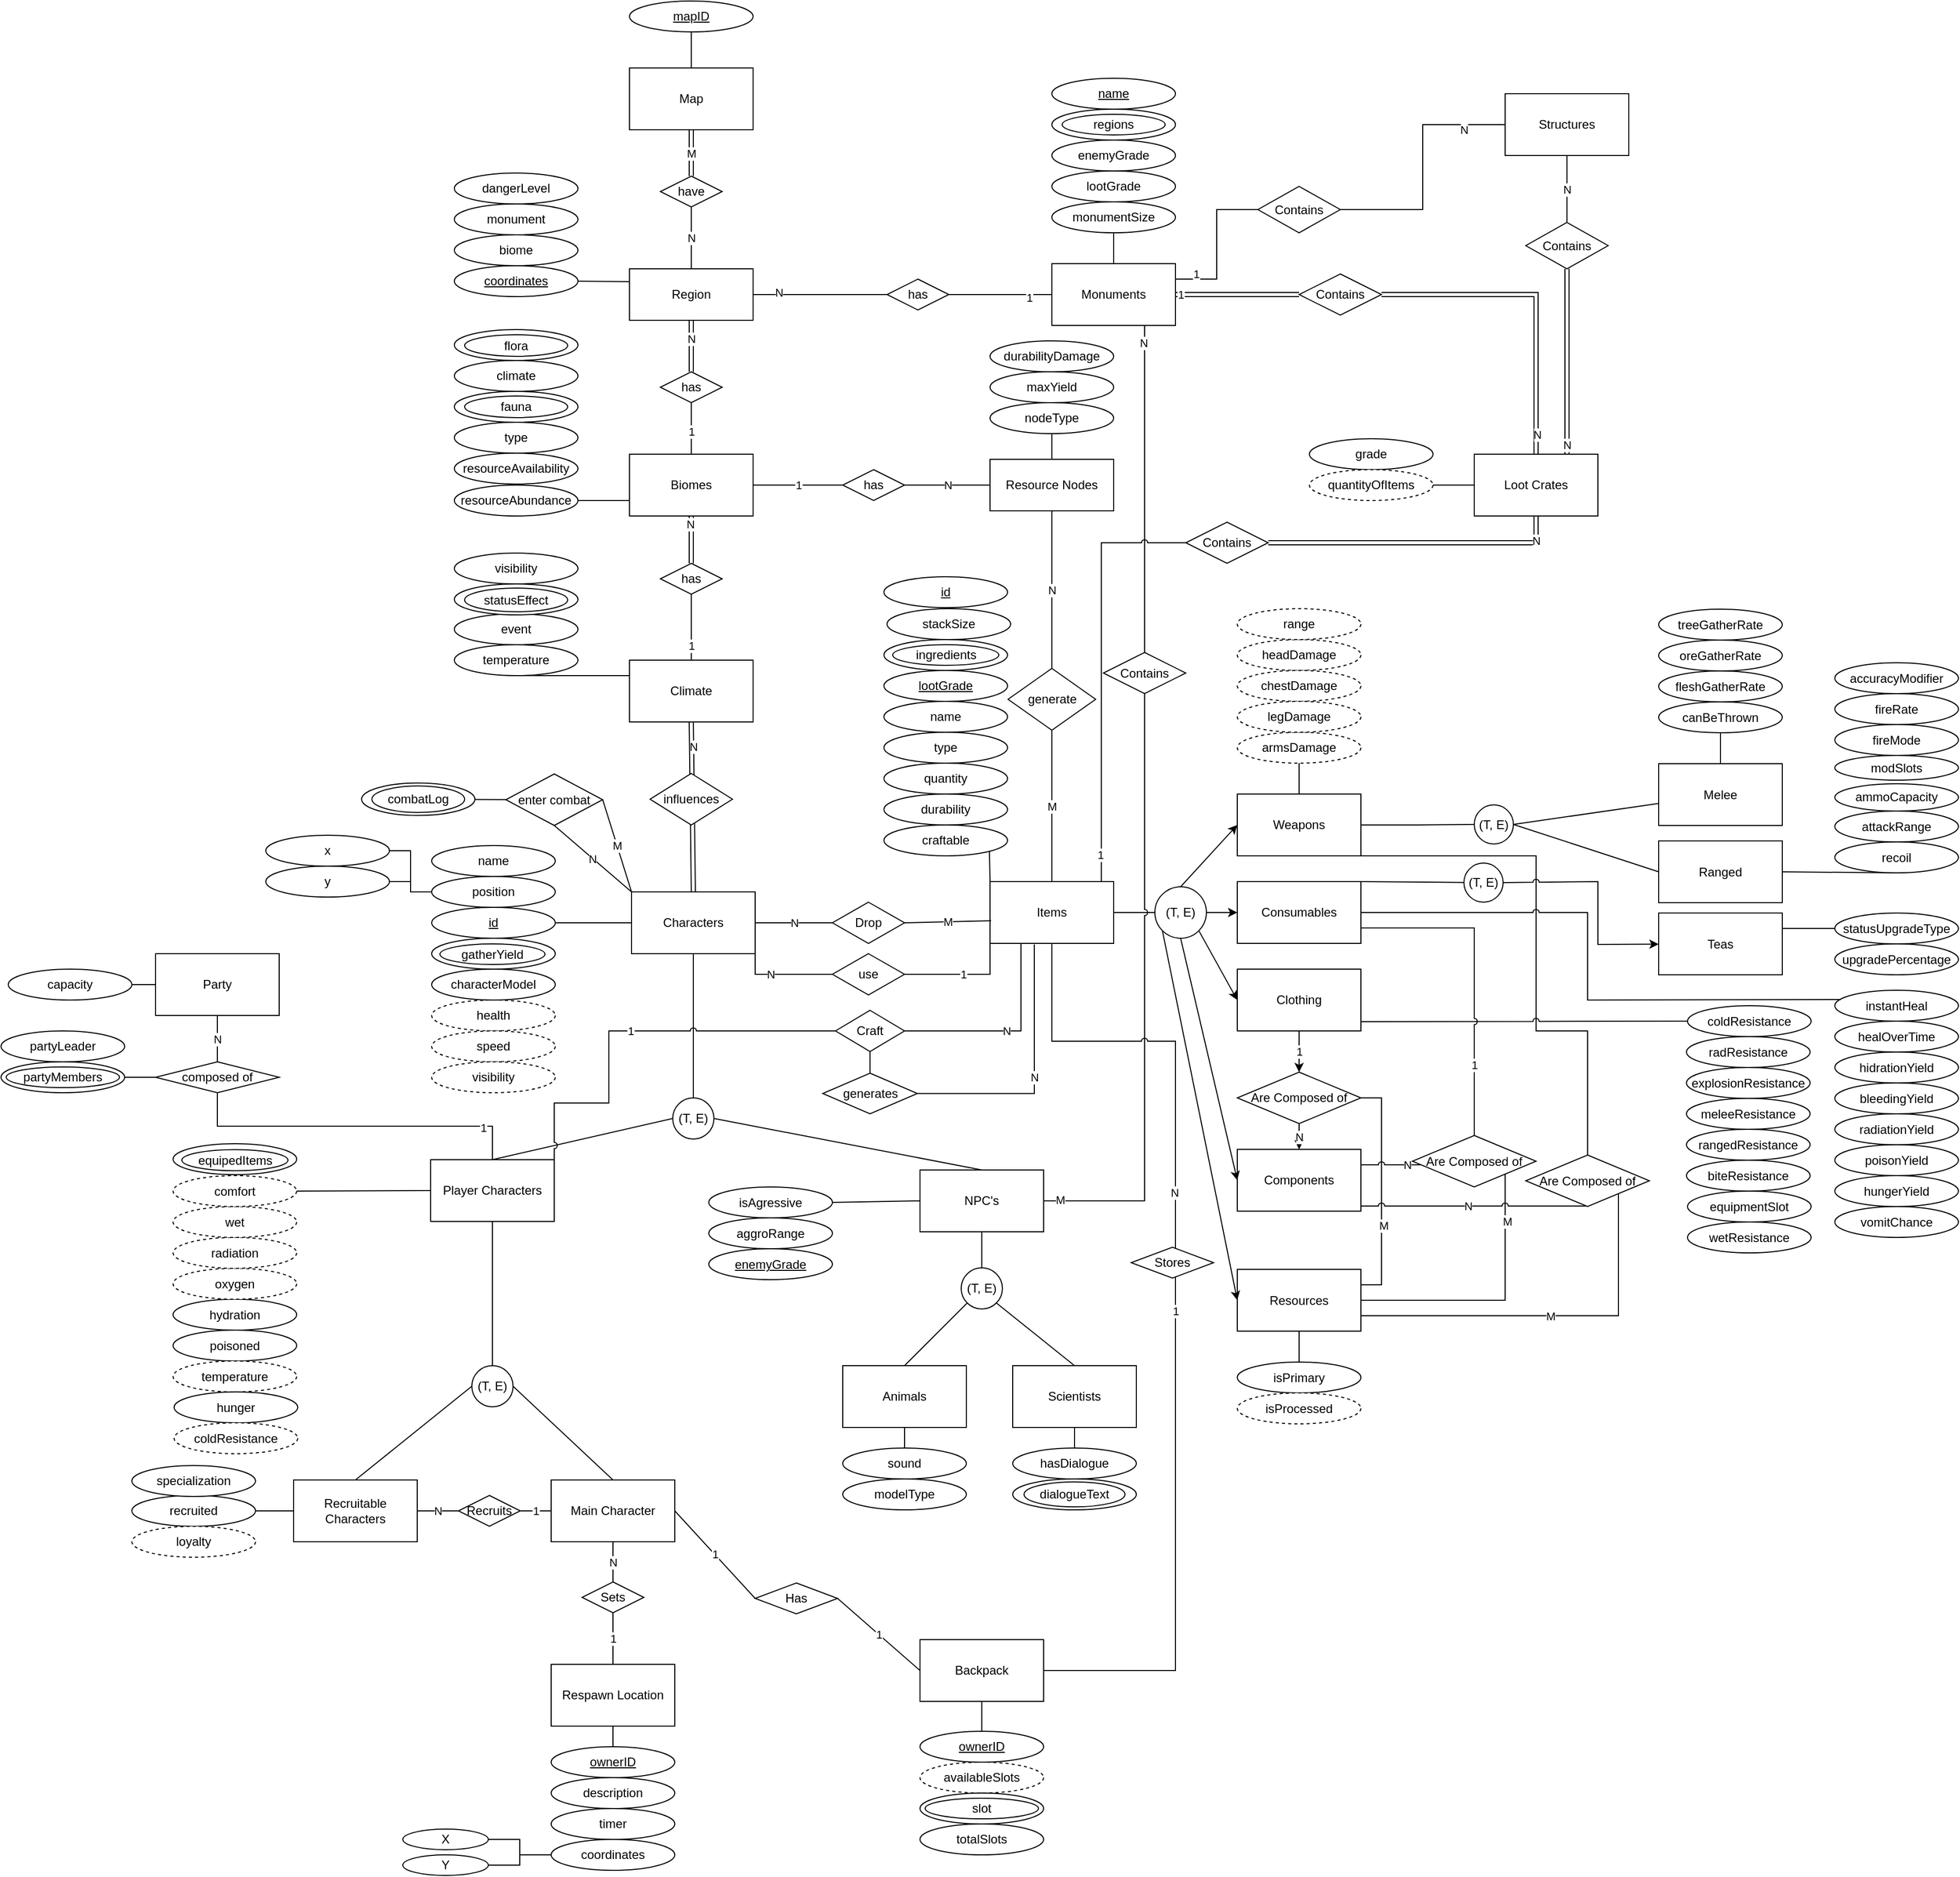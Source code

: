 <mxfile version="16.5.3" type="github">
  <diagram id="C5RBs43oDa-KdzZeNtuy" name="Page-1">
    <mxGraphModel dx="1978" dy="1806" grid="1" gridSize="10" guides="1" tooltips="1" connect="1" arrows="1" fold="1" page="1" pageScale="1" pageWidth="827" pageHeight="1169" math="0" shadow="0">
      <root>
        <mxCell id="WIyWlLk6GJQsqaUBKTNV-0" />
        <mxCell id="WIyWlLk6GJQsqaUBKTNV-1" parent="WIyWlLk6GJQsqaUBKTNV-0" />
        <mxCell id="-zSHWPrO5UsilE2_2Vzc-60" style="edgeStyle=none;rounded=0;jumpStyle=arc;orthogonalLoop=1;jettySize=auto;html=1;exitX=0;exitY=0;exitDx=0;exitDy=0;entryX=1;entryY=1;entryDx=0;entryDy=0;endArrow=none;endFill=0;" parent="WIyWlLk6GJQsqaUBKTNV-1" source="OJwY6KHNOnWyT61h1TXV-4" target="-zSHWPrO5UsilE2_2Vzc-58" edge="1">
          <mxGeometry relative="1" as="geometry" />
        </mxCell>
        <mxCell id="OJwY6KHNOnWyT61h1TXV-4" value="Items" style="rounded=0;whiteSpace=wrap;html=1;" parent="WIyWlLk6GJQsqaUBKTNV-1" vertex="1">
          <mxGeometry x="610" y="-275" width="120" height="60" as="geometry" />
        </mxCell>
        <mxCell id="UHp47Q1jyJyuSNZyAN0i-2" style="edgeStyle=orthogonalEdgeStyle;rounded=0;orthogonalLoop=1;jettySize=auto;html=1;exitX=1;exitY=0.5;exitDx=0;exitDy=0;entryX=0;entryY=0.5;entryDx=0;entryDy=0;endArrow=none;endFill=0;" parent="WIyWlLk6GJQsqaUBKTNV-1" source="OJwY6KHNOnWyT61h1TXV-1" target="UHp47Q1jyJyuSNZyAN0i-0" edge="1">
          <mxGeometry relative="1" as="geometry" />
        </mxCell>
        <mxCell id="snmEIVNfXAh6QChqygCh-0" style="edgeStyle=orthogonalEdgeStyle;rounded=0;orthogonalLoop=1;jettySize=auto;html=1;exitX=1;exitY=1;exitDx=0;exitDy=0;entryX=0.5;entryY=0;entryDx=0;entryDy=0;endArrow=none;endFill=0;" parent="WIyWlLk6GJQsqaUBKTNV-1" source="OJwY6KHNOnWyT61h1TXV-1" target="Aae-z3SnoDY9EKGvy2Xd-6" edge="1">
          <mxGeometry relative="1" as="geometry">
            <Array as="points">
              <mxPoint x="1140" y="-300" />
              <mxPoint x="1140" y="-130" />
              <mxPoint x="1190" y="-130" />
            </Array>
          </mxGeometry>
        </mxCell>
        <mxCell id="OJwY6KHNOnWyT61h1TXV-1" value="Weapons" style="rounded=0;whiteSpace=wrap;html=1;" parent="WIyWlLk6GJQsqaUBKTNV-1" vertex="1">
          <mxGeometry x="850" y="-360" width="120" height="60" as="geometry" />
        </mxCell>
        <mxCell id="Aae-z3SnoDY9EKGvy2Xd-4" value="1" style="edgeStyle=orthogonalEdgeStyle;rounded=0;orthogonalLoop=1;jettySize=auto;html=1;entryX=0.5;entryY=0;entryDx=0;entryDy=0;" parent="WIyWlLk6GJQsqaUBKTNV-1" source="OJwY6KHNOnWyT61h1TXV-2" target="-jBMVGJU2QKtCugC65hU-44" edge="1">
          <mxGeometry relative="1" as="geometry" />
        </mxCell>
        <mxCell id="D26ATLSQnkD5R62mTnJR-33" style="edgeStyle=orthogonalEdgeStyle;rounded=0;orthogonalLoop=1;jettySize=auto;html=1;exitX=1;exitY=0.5;exitDx=0;exitDy=0;entryX=0;entryY=0.5;entryDx=0;entryDy=0;endArrow=none;endFill=0;jumpStyle=arc;" parent="WIyWlLk6GJQsqaUBKTNV-1" source="OJwY6KHNOnWyT61h1TXV-2" target="D26ATLSQnkD5R62mTnJR-21" edge="1">
          <mxGeometry relative="1" as="geometry">
            <Array as="points">
              <mxPoint x="970" y="-139" />
              <mxPoint x="1136" y="-139" />
            </Array>
          </mxGeometry>
        </mxCell>
        <mxCell id="OJwY6KHNOnWyT61h1TXV-2" value="Clothing" style="rounded=0;whiteSpace=wrap;html=1;" parent="WIyWlLk6GJQsqaUBKTNV-1" vertex="1">
          <mxGeometry x="850" y="-190" width="120" height="60" as="geometry" />
        </mxCell>
        <mxCell id="OJwY6KHNOnWyT61h1TXV-3" value="Components" style="rounded=0;whiteSpace=wrap;html=1;" parent="WIyWlLk6GJQsqaUBKTNV-1" vertex="1">
          <mxGeometry x="850" y="-15" width="120" height="60" as="geometry" />
        </mxCell>
        <mxCell id="OJwY6KHNOnWyT61h1TXV-6" value="(T, E)" style="ellipse;whiteSpace=wrap;html=1;aspect=fixed;" parent="WIyWlLk6GJQsqaUBKTNV-1" vertex="1">
          <mxGeometry x="770" y="-270" width="50" height="50" as="geometry" />
        </mxCell>
        <mxCell id="OJwY6KHNOnWyT61h1TXV-8" value="" style="endArrow=classic;html=1;rounded=0;entryX=0;entryY=0.5;entryDx=0;entryDy=0;exitX=0.5;exitY=0;exitDx=0;exitDy=0;" parent="WIyWlLk6GJQsqaUBKTNV-1" source="OJwY6KHNOnWyT61h1TXV-6" target="OJwY6KHNOnWyT61h1TXV-1" edge="1">
          <mxGeometry width="50" height="50" relative="1" as="geometry">
            <mxPoint x="760" y="-185" as="sourcePoint" />
            <mxPoint x="850" y="-335" as="targetPoint" />
          </mxGeometry>
        </mxCell>
        <mxCell id="OJwY6KHNOnWyT61h1TXV-9" value="" style="endArrow=classic;html=1;rounded=0;entryX=0;entryY=0.5;entryDx=0;entryDy=0;exitX=1;exitY=1;exitDx=0;exitDy=0;" parent="WIyWlLk6GJQsqaUBKTNV-1" source="OJwY6KHNOnWyT61h1TXV-6" target="OJwY6KHNOnWyT61h1TXV-2" edge="1">
          <mxGeometry width="50" height="50" relative="1" as="geometry">
            <mxPoint x="760" y="-185" as="sourcePoint" />
            <mxPoint x="850" y="-245" as="targetPoint" />
          </mxGeometry>
        </mxCell>
        <mxCell id="OJwY6KHNOnWyT61h1TXV-10" value="" style="endArrow=classic;html=1;rounded=0;entryX=0;entryY=0.5;entryDx=0;entryDy=0;exitX=0.5;exitY=1;exitDx=0;exitDy=0;" parent="WIyWlLk6GJQsqaUBKTNV-1" source="OJwY6KHNOnWyT61h1TXV-6" target="OJwY6KHNOnWyT61h1TXV-3" edge="1">
          <mxGeometry width="50" height="50" relative="1" as="geometry">
            <mxPoint x="760" y="-185" as="sourcePoint" />
            <mxPoint x="850" y="-145" as="targetPoint" />
          </mxGeometry>
        </mxCell>
        <mxCell id="OJwY6KHNOnWyT61h1TXV-11" value="" style="endArrow=none;html=1;rounded=0;entryX=0;entryY=0.5;entryDx=0;entryDy=0;exitX=1;exitY=0.5;exitDx=0;exitDy=0;" parent="WIyWlLk6GJQsqaUBKTNV-1" source="OJwY6KHNOnWyT61h1TXV-4" target="OJwY6KHNOnWyT61h1TXV-6" edge="1">
          <mxGeometry width="50" height="50" relative="1" as="geometry">
            <mxPoint x="760" y="-345" as="sourcePoint" />
            <mxPoint x="810" y="-395" as="targetPoint" />
          </mxGeometry>
        </mxCell>
        <mxCell id="OJwY6KHNOnWyT61h1TXV-41" value="N" style="endArrow=none;html=1;rounded=0;exitX=0;exitY=0.5;exitDx=0;exitDy=0;entryX=1;entryY=0.5;entryDx=0;entryDy=0;startArrow=none;endFill=0;" parent="WIyWlLk6GJQsqaUBKTNV-1" source="OJwY6KHNOnWyT61h1TXV-40" target="uLVhCN9LuA4ormxbeh18-166" edge="1">
          <mxGeometry width="50" height="50" relative="1" as="geometry">
            <mxPoint x="510" y="-260" as="sourcePoint" />
            <mxPoint x="380.0" y="-245" as="targetPoint" />
          </mxGeometry>
        </mxCell>
        <mxCell id="OJwY6KHNOnWyT61h1TXV-40" value="Drop" style="rhombus;whiteSpace=wrap;html=1;" parent="WIyWlLk6GJQsqaUBKTNV-1" vertex="1">
          <mxGeometry x="457" y="-255" width="70" height="40" as="geometry" />
        </mxCell>
        <mxCell id="OJwY6KHNOnWyT61h1TXV-42" value="M" style="endArrow=none;html=1;rounded=0;exitX=0.008;exitY=0.633;exitDx=0;exitDy=0;entryX=1;entryY=0.5;entryDx=0;entryDy=0;endFill=0;exitPerimeter=0;startArrow=none;startFill=0;" parent="WIyWlLk6GJQsqaUBKTNV-1" source="OJwY6KHNOnWyT61h1TXV-4" target="OJwY6KHNOnWyT61h1TXV-40" edge="1">
          <mxGeometry width="50" height="50" relative="1" as="geometry">
            <mxPoint x="610" y="-245" as="sourcePoint" />
            <mxPoint x="380" y="-245" as="targetPoint" />
          </mxGeometry>
        </mxCell>
        <mxCell id="VYQuqurXk1ev6Ly3l2aM-8" value="N" style="edgeStyle=orthogonalEdgeStyle;rounded=0;orthogonalLoop=1;jettySize=auto;html=1;exitX=0.5;exitY=1;exitDx=0;exitDy=0;entryX=0.5;entryY=0;entryDx=0;entryDy=0;startArrow=none;endArrow=none;endFill=0;" parent="WIyWlLk6GJQsqaUBKTNV-1" source="VYQuqurXk1ev6Ly3l2aM-9" target="VYQuqurXk1ev6Ly3l2aM-3" edge="1">
          <mxGeometry relative="1" as="geometry" />
        </mxCell>
        <mxCell id="VYQuqurXk1ev6Ly3l2aM-0" value="Map" style="rounded=0;whiteSpace=wrap;html=1;" parent="WIyWlLk6GJQsqaUBKTNV-1" vertex="1">
          <mxGeometry x="260" y="-1065" width="120" height="60" as="geometry" />
        </mxCell>
        <mxCell id="YpgS21uu3NGaCWCV9_6U-2" value="N" style="edgeStyle=orthogonalEdgeStyle;rounded=0;orthogonalLoop=1;jettySize=auto;html=1;exitX=1;exitY=0.5;exitDx=0;exitDy=0;entryX=0;entryY=0.5;entryDx=0;entryDy=0;startArrow=none;endArrow=none;endFill=0;" parent="WIyWlLk6GJQsqaUBKTNV-1" source="YpgS21uu3NGaCWCV9_6U-3" target="YpgS21uu3NGaCWCV9_6U-0" edge="1">
          <mxGeometry relative="1" as="geometry" />
        </mxCell>
        <mxCell id="VYQuqurXk1ev6Ly3l2aM-2" value="Biomes" style="rounded=0;whiteSpace=wrap;html=1;" parent="WIyWlLk6GJQsqaUBKTNV-1" vertex="1">
          <mxGeometry x="260" y="-690" width="120" height="60" as="geometry" />
        </mxCell>
        <mxCell id="VYQuqurXk1ev6Ly3l2aM-3" value="Region" style="rounded=0;whiteSpace=wrap;html=1;" parent="WIyWlLk6GJQsqaUBKTNV-1" vertex="1">
          <mxGeometry x="260" y="-870" width="120" height="50" as="geometry" />
        </mxCell>
        <mxCell id="2D-uhQXSDhw1c9o0qNFz-20" style="edgeStyle=orthogonalEdgeStyle;rounded=0;orthogonalLoop=1;jettySize=auto;html=1;entryX=0;entryY=0.5;entryDx=0;entryDy=0;endArrow=none;endFill=0;" parent="WIyWlLk6GJQsqaUBKTNV-1" source="VYQuqurXk1ev6Ly3l2aM-4" target="2D-uhQXSDhw1c9o0qNFz-19" edge="1">
          <mxGeometry relative="1" as="geometry">
            <Array as="points">
              <mxPoint x="830" y="-860" />
              <mxPoint x="830" y="-927" />
            </Array>
          </mxGeometry>
        </mxCell>
        <mxCell id="2D-uhQXSDhw1c9o0qNFz-24" value="1" style="edgeLabel;html=1;align=center;verticalAlign=middle;resizable=0;points=[];" parent="2D-uhQXSDhw1c9o0qNFz-20" vertex="1" connectable="0">
          <mxGeometry x="-0.54" y="4" relative="1" as="geometry">
            <mxPoint x="-14" y="-1" as="offset" />
          </mxGeometry>
        </mxCell>
        <mxCell id="D26ATLSQnkD5R62mTnJR-34" style="edgeStyle=orthogonalEdgeStyle;rounded=0;jumpStyle=arc;orthogonalLoop=1;jettySize=auto;html=1;exitX=1;exitY=1;exitDx=0;exitDy=0;entryX=1;entryY=0.5;entryDx=0;entryDy=0;endArrow=none;endFill=0;" parent="WIyWlLk6GJQsqaUBKTNV-1" source="VYQuqurXk1ev6Ly3l2aM-4" target="uLVhCN9LuA4ormxbeh18-179" edge="1">
          <mxGeometry relative="1" as="geometry">
            <Array as="points">
              <mxPoint x="760" y="-815" />
              <mxPoint x="760" y="35" />
            </Array>
          </mxGeometry>
        </mxCell>
        <mxCell id="D26ATLSQnkD5R62mTnJR-38" value="N" style="edgeLabel;html=1;align=center;verticalAlign=middle;resizable=0;points=[];" parent="D26ATLSQnkD5R62mTnJR-34" vertex="1" connectable="0">
          <mxGeometry x="-0.904" y="-1" relative="1" as="geometry">
            <mxPoint as="offset" />
          </mxGeometry>
        </mxCell>
        <mxCell id="D26ATLSQnkD5R62mTnJR-39" value="M" style="edgeLabel;html=1;align=center;verticalAlign=middle;resizable=0;points=[];" parent="D26ATLSQnkD5R62mTnJR-34" vertex="1" connectable="0">
          <mxGeometry x="0.967" y="-1" relative="1" as="geometry">
            <mxPoint as="offset" />
          </mxGeometry>
        </mxCell>
        <mxCell id="VYQuqurXk1ev6Ly3l2aM-4" value="Monuments" style="rounded=0;whiteSpace=wrap;html=1;" parent="WIyWlLk6GJQsqaUBKTNV-1" vertex="1">
          <mxGeometry x="670" y="-875" width="120" height="60" as="geometry" />
        </mxCell>
        <mxCell id="VYQuqurXk1ev6Ly3l2aM-9" value="have" style="rhombus;whiteSpace=wrap;html=1;" parent="WIyWlLk6GJQsqaUBKTNV-1" vertex="1">
          <mxGeometry x="290" y="-960" width="60" height="30" as="geometry" />
        </mxCell>
        <mxCell id="VYQuqurXk1ev6Ly3l2aM-10" value="M" style="edgeStyle=orthogonalEdgeStyle;rounded=0;orthogonalLoop=1;jettySize=auto;html=1;exitX=0.5;exitY=1;exitDx=0;exitDy=0;entryX=0.5;entryY=0;entryDx=0;entryDy=0;endArrow=none;shape=link;" parent="WIyWlLk6GJQsqaUBKTNV-1" source="VYQuqurXk1ev6Ly3l2aM-0" target="VYQuqurXk1ev6Ly3l2aM-9" edge="1">
          <mxGeometry relative="1" as="geometry">
            <mxPoint x="320" y="-1005" as="sourcePoint" />
            <mxPoint x="320" y="-870" as="targetPoint" />
          </mxGeometry>
        </mxCell>
        <mxCell id="VYQuqurXk1ev6Ly3l2aM-18" value="" style="endArrow=none;html=1;rounded=0;exitX=1;exitY=0.5;exitDx=0;exitDy=0;entryX=0;entryY=0.5;entryDx=0;entryDy=0;startArrow=none;endFill=0;" parent="WIyWlLk6GJQsqaUBKTNV-1" source="VYQuqurXk1ev6Ly3l2aM-26" target="VYQuqurXk1ev6Ly3l2aM-4" edge="1">
          <mxGeometry width="50" height="50" relative="1" as="geometry">
            <mxPoint x="35" y="-720" as="sourcePoint" />
            <mxPoint x="-15" y="-720" as="targetPoint" />
          </mxGeometry>
        </mxCell>
        <mxCell id="VYQuqurXk1ev6Ly3l2aM-33" value="1" style="edgeLabel;html=1;align=center;verticalAlign=middle;resizable=0;points=[];" parent="VYQuqurXk1ev6Ly3l2aM-18" vertex="1" connectable="0">
          <mxGeometry x="0.557" y="-3" relative="1" as="geometry">
            <mxPoint as="offset" />
          </mxGeometry>
        </mxCell>
        <mxCell id="VYQuqurXk1ev6Ly3l2aM-20" value="" style="endArrow=none;html=1;rounded=0;exitX=0.5;exitY=1;exitDx=0;exitDy=0;entryX=0.5;entryY=0;entryDx=0;entryDy=0;startArrow=none;endFill=0;" parent="WIyWlLk6GJQsqaUBKTNV-1" source="VYQuqurXk1ev6Ly3l2aM-21" target="VYQuqurXk1ev6Ly3l2aM-2" edge="1">
          <mxGeometry width="50" height="50" relative="1" as="geometry">
            <mxPoint x="274" y="-770" as="sourcePoint" />
            <mxPoint x="324" y="-820" as="targetPoint" />
          </mxGeometry>
        </mxCell>
        <mxCell id="VYQuqurXk1ev6Ly3l2aM-30" value="1" style="edgeLabel;html=1;align=center;verticalAlign=middle;resizable=0;points=[];" parent="VYQuqurXk1ev6Ly3l2aM-20" vertex="1" connectable="0">
          <mxGeometry x="0.506" y="1" relative="1" as="geometry">
            <mxPoint x="-1" y="-10" as="offset" />
          </mxGeometry>
        </mxCell>
        <mxCell id="VYQuqurXk1ev6Ly3l2aM-38" value="Climate" style="rounded=0;whiteSpace=wrap;html=1;" parent="WIyWlLk6GJQsqaUBKTNV-1" vertex="1">
          <mxGeometry x="260" y="-490" width="120" height="60" as="geometry" />
        </mxCell>
        <mxCell id="VYQuqurXk1ev6Ly3l2aM-39" style="edgeStyle=orthogonalEdgeStyle;rounded=0;orthogonalLoop=1;jettySize=auto;html=1;exitX=0.5;exitY=1;exitDx=0;exitDy=0;" parent="WIyWlLk6GJQsqaUBKTNV-1" source="VYQuqurXk1ev6Ly3l2aM-4" target="VYQuqurXk1ev6Ly3l2aM-4" edge="1">
          <mxGeometry relative="1" as="geometry" />
        </mxCell>
        <mxCell id="VYQuqurXk1ev6Ly3l2aM-42" value="" style="endArrow=none;html=1;rounded=0;exitX=0.5;exitY=1;exitDx=0;exitDy=0;entryX=0.5;entryY=0;entryDx=0;entryDy=0;startArrow=none;endFill=0;" parent="WIyWlLk6GJQsqaUBKTNV-1" source="VYQuqurXk1ev6Ly3l2aM-43" target="VYQuqurXk1ev6Ly3l2aM-38" edge="1">
          <mxGeometry width="50" height="50" relative="1" as="geometry">
            <mxPoint x="325" y="-780" as="sourcePoint" />
            <mxPoint x="325" y="-720" as="targetPoint" />
          </mxGeometry>
        </mxCell>
        <mxCell id="VYQuqurXk1ev6Ly3l2aM-46" value="1" style="edgeLabel;html=1;align=center;verticalAlign=middle;resizable=0;points=[];" parent="VYQuqurXk1ev6Ly3l2aM-42" vertex="1" connectable="0">
          <mxGeometry x="0.543" relative="1" as="geometry">
            <mxPoint as="offset" />
          </mxGeometry>
        </mxCell>
        <mxCell id="VYQuqurXk1ev6Ly3l2aM-49" value="" style="endArrow=classic;html=1;rounded=0;exitX=0.5;exitY=1;exitDx=0;exitDy=0;entryX=0.5;entryY=0;entryDx=0;entryDy=0;shape=link;" parent="WIyWlLk6GJQsqaUBKTNV-1" source="VYQuqurXk1ev6Ly3l2aM-38" target="uLVhCN9LuA4ormxbeh18-166" edge="1">
          <mxGeometry width="50" height="50" relative="1" as="geometry">
            <mxPoint x="320" y="-380" as="sourcePoint" />
            <mxPoint x="320.0" y="-275" as="targetPoint" />
          </mxGeometry>
        </mxCell>
        <mxCell id="VYQuqurXk1ev6Ly3l2aM-52" value="N" style="edgeLabel;html=1;align=center;verticalAlign=middle;resizable=0;points=[];" parent="VYQuqurXk1ev6Ly3l2aM-49" vertex="1" connectable="0">
          <mxGeometry x="-0.716" y="1" relative="1" as="geometry">
            <mxPoint as="offset" />
          </mxGeometry>
        </mxCell>
        <mxCell id="VYQuqurXk1ev6Ly3l2aM-50" value="influences" style="rhombus;whiteSpace=wrap;html=1;" parent="WIyWlLk6GJQsqaUBKTNV-1" vertex="1">
          <mxGeometry x="280" y="-380" width="80" height="50" as="geometry" />
        </mxCell>
        <mxCell id="YpgS21uu3NGaCWCV9_6U-1" value="M" style="edgeStyle=orthogonalEdgeStyle;rounded=0;orthogonalLoop=1;jettySize=auto;html=1;exitX=0.5;exitY=1;exitDx=0;exitDy=0;entryX=0.5;entryY=0;entryDx=0;entryDy=0;startArrow=none;endArrow=none;endFill=0;" parent="WIyWlLk6GJQsqaUBKTNV-1" source="YpgS21uu3NGaCWCV9_6U-5" target="OJwY6KHNOnWyT61h1TXV-4" edge="1">
          <mxGeometry relative="1" as="geometry" />
        </mxCell>
        <mxCell id="-zSHWPrO5UsilE2_2Vzc-80" style="edgeStyle=none;rounded=0;jumpStyle=arc;orthogonalLoop=1;jettySize=auto;html=1;exitX=0.5;exitY=0;exitDx=0;exitDy=0;entryX=0.5;entryY=1;entryDx=0;entryDy=0;endArrow=none;endFill=0;" parent="WIyWlLk6GJQsqaUBKTNV-1" source="YpgS21uu3NGaCWCV9_6U-0" target="-zSHWPrO5UsilE2_2Vzc-79" edge="1">
          <mxGeometry relative="1" as="geometry" />
        </mxCell>
        <mxCell id="YpgS21uu3NGaCWCV9_6U-0" value="Resource Nodes" style="rounded=0;whiteSpace=wrap;html=1;" parent="WIyWlLk6GJQsqaUBKTNV-1" vertex="1">
          <mxGeometry x="610" y="-685" width="120" height="50" as="geometry" />
        </mxCell>
        <mxCell id="YpgS21uu3NGaCWCV9_6U-3" value="has" style="rhombus;whiteSpace=wrap;html=1;" parent="WIyWlLk6GJQsqaUBKTNV-1" vertex="1">
          <mxGeometry x="467" y="-675" width="60" height="30" as="geometry" />
        </mxCell>
        <mxCell id="YpgS21uu3NGaCWCV9_6U-4" value="1" style="edgeStyle=orthogonalEdgeStyle;rounded=0;orthogonalLoop=1;jettySize=auto;html=1;exitX=1;exitY=0.5;exitDx=0;exitDy=0;entryX=0;entryY=0.5;entryDx=0;entryDy=0;endArrow=none;" parent="WIyWlLk6GJQsqaUBKTNV-1" source="VYQuqurXk1ev6Ly3l2aM-2" target="YpgS21uu3NGaCWCV9_6U-3" edge="1">
          <mxGeometry relative="1" as="geometry">
            <mxPoint x="380" y="-660" as="sourcePoint" />
            <mxPoint x="610" y="-660" as="targetPoint" />
          </mxGeometry>
        </mxCell>
        <mxCell id="YpgS21uu3NGaCWCV9_6U-5" value="generate" style="rhombus;whiteSpace=wrap;html=1;" parent="WIyWlLk6GJQsqaUBKTNV-1" vertex="1">
          <mxGeometry x="627.5" y="-482" width="85" height="60" as="geometry" />
        </mxCell>
        <mxCell id="YpgS21uu3NGaCWCV9_6U-6" value="N" style="edgeStyle=orthogonalEdgeStyle;rounded=0;orthogonalLoop=1;jettySize=auto;html=1;exitX=0.5;exitY=1;exitDx=0;exitDy=0;entryX=0.5;entryY=0;entryDx=0;entryDy=0;endArrow=none;" parent="WIyWlLk6GJQsqaUBKTNV-1" source="YpgS21uu3NGaCWCV9_6U-0" target="YpgS21uu3NGaCWCV9_6U-5" edge="1">
          <mxGeometry relative="1" as="geometry">
            <mxPoint x="670" y="-635" as="sourcePoint" />
            <mxPoint x="670" y="-275" as="targetPoint" />
          </mxGeometry>
        </mxCell>
        <mxCell id="-jBMVGJU2QKtCugC65hU-28" value="N" style="edgeStyle=orthogonalEdgeStyle;rounded=0;orthogonalLoop=1;jettySize=auto;html=1;exitX=0.5;exitY=1;exitDx=0;exitDy=0;strokeColor=default;endArrow=none;endFill=0;startArrow=none;startFill=0;entryX=1;entryY=0.5;entryDx=0;entryDy=0;shape=link;" parent="WIyWlLk6GJQsqaUBKTNV-1" source="-jBMVGJU2QKtCugC65hU-0" target="-jBMVGJU2QKtCugC65hU-22" edge="1">
          <mxGeometry x="-0.833" relative="1" as="geometry">
            <mxPoint as="offset" />
          </mxGeometry>
        </mxCell>
        <mxCell id="rx5EJJtKHUXRAvVFgx5E-4" style="edgeStyle=orthogonalEdgeStyle;rounded=0;orthogonalLoop=1;jettySize=auto;html=1;endArrow=none;endFill=0;exitX=1;exitY=0.75;exitDx=0;exitDy=0;entryX=0;entryY=0.5;entryDx=0;entryDy=0;" parent="WIyWlLk6GJQsqaUBKTNV-1" source="-jBMVGJU2QKtCugC65hU-0" target="rx5EJJtKHUXRAvVFgx5E-5" edge="1">
          <mxGeometry relative="1" as="geometry">
            <mxPoint x="1270" y="-610" as="targetPoint" />
            <Array as="points">
              <mxPoint x="1200" y="-660" />
            </Array>
          </mxGeometry>
        </mxCell>
        <mxCell id="-jBMVGJU2QKtCugC65hU-0" value="Loot Crates" style="rounded=0;whiteSpace=wrap;html=1;" parent="WIyWlLk6GJQsqaUBKTNV-1" vertex="1">
          <mxGeometry x="1080" y="-690" width="120" height="60" as="geometry" />
        </mxCell>
        <mxCell id="VYQuqurXk1ev6Ly3l2aM-26" value="has" style="rhombus;whiteSpace=wrap;html=1;" parent="WIyWlLk6GJQsqaUBKTNV-1" vertex="1">
          <mxGeometry x="510" y="-860" width="60" height="30" as="geometry" />
        </mxCell>
        <mxCell id="-jBMVGJU2QKtCugC65hU-3" value="" style="endArrow=none;html=1;rounded=0;exitX=1;exitY=0.5;exitDx=0;exitDy=0;entryX=0;entryY=0.5;entryDx=0;entryDy=0;endFill=0;" parent="WIyWlLk6GJQsqaUBKTNV-1" source="VYQuqurXk1ev6Ly3l2aM-3" target="VYQuqurXk1ev6Ly3l2aM-26" edge="1">
          <mxGeometry width="50" height="50" relative="1" as="geometry">
            <mxPoint x="380" y="-845" as="sourcePoint" />
            <mxPoint x="515" y="-845" as="targetPoint" />
          </mxGeometry>
        </mxCell>
        <mxCell id="-jBMVGJU2QKtCugC65hU-4" value="N" style="edgeLabel;html=1;align=center;verticalAlign=middle;resizable=0;points=[];" parent="-jBMVGJU2QKtCugC65hU-3" vertex="1" connectable="0">
          <mxGeometry x="-0.623" y="2" relative="1" as="geometry">
            <mxPoint as="offset" />
          </mxGeometry>
        </mxCell>
        <mxCell id="snmEIVNfXAh6QChqygCh-4" value="N" style="edgeStyle=orthogonalEdgeStyle;rounded=0;orthogonalLoop=1;jettySize=auto;html=1;exitX=0.5;exitY=1;exitDx=0;exitDy=0;entryX=0.5;entryY=0;entryDx=0;entryDy=0;startArrow=none;startFill=0;endArrow=none;endFill=0;" parent="WIyWlLk6GJQsqaUBKTNV-1" source="-jBMVGJU2QKtCugC65hU-6" target="-jBMVGJU2QKtCugC65hU-36" edge="1">
          <mxGeometry relative="1" as="geometry" />
        </mxCell>
        <mxCell id="-jBMVGJU2QKtCugC65hU-6" value="Structures" style="rounded=0;whiteSpace=wrap;html=1;" parent="WIyWlLk6GJQsqaUBKTNV-1" vertex="1">
          <mxGeometry x="1110" y="-1040" width="120" height="60" as="geometry" />
        </mxCell>
        <mxCell id="-jBMVGJU2QKtCugC65hU-13" style="edgeStyle=orthogonalEdgeStyle;rounded=0;orthogonalLoop=1;jettySize=auto;html=1;endArrow=none;endFill=0;shape=link;" parent="WIyWlLk6GJQsqaUBKTNV-1" source="-jBMVGJU2QKtCugC65hU-8" target="-jBMVGJU2QKtCugC65hU-0" edge="1">
          <mxGeometry relative="1" as="geometry" />
        </mxCell>
        <mxCell id="-jBMVGJU2QKtCugC65hU-31" value="N" style="edgeLabel;html=1;align=center;verticalAlign=middle;resizable=0;points=[];" parent="-jBMVGJU2QKtCugC65hU-13" vertex="1" connectable="0">
          <mxGeometry x="0.874" y="1" relative="1" as="geometry">
            <mxPoint as="offset" />
          </mxGeometry>
        </mxCell>
        <mxCell id="-jBMVGJU2QKtCugC65hU-14" style="edgeStyle=orthogonalEdgeStyle;rounded=0;orthogonalLoop=1;jettySize=auto;html=1;exitX=0.5;exitY=1;exitDx=0;exitDy=0;" parent="WIyWlLk6GJQsqaUBKTNV-1" source="-jBMVGJU2QKtCugC65hU-0" target="-jBMVGJU2QKtCugC65hU-0" edge="1">
          <mxGeometry relative="1" as="geometry" />
        </mxCell>
        <mxCell id="-jBMVGJU2QKtCugC65hU-16" style="edgeStyle=orthogonalEdgeStyle;rounded=0;orthogonalLoop=1;jettySize=auto;html=1;exitX=0.5;exitY=1;exitDx=0;exitDy=0;" parent="WIyWlLk6GJQsqaUBKTNV-1" source="VYQuqurXk1ev6Ly3l2aM-26" target="VYQuqurXk1ev6Ly3l2aM-26" edge="1">
          <mxGeometry relative="1" as="geometry" />
        </mxCell>
        <mxCell id="VYQuqurXk1ev6Ly3l2aM-21" value="has" style="rhombus;whiteSpace=wrap;html=1;" parent="WIyWlLk6GJQsqaUBKTNV-1" vertex="1">
          <mxGeometry x="290" y="-770" width="60" height="30" as="geometry" />
        </mxCell>
        <mxCell id="-jBMVGJU2QKtCugC65hU-17" value="" style="endArrow=classic;html=1;rounded=0;entryX=0.5;entryY=0;entryDx=0;entryDy=0;endFill=1;shape=link;" parent="WIyWlLk6GJQsqaUBKTNV-1" target="VYQuqurXk1ev6Ly3l2aM-21" edge="1">
          <mxGeometry width="50" height="50" relative="1" as="geometry">
            <mxPoint x="320" y="-820" as="sourcePoint" />
            <mxPoint x="320" y="-690" as="targetPoint" />
          </mxGeometry>
        </mxCell>
        <mxCell id="-jBMVGJU2QKtCugC65hU-18" value="N" style="edgeLabel;html=1;align=center;verticalAlign=middle;resizable=0;points=[];" parent="-jBMVGJU2QKtCugC65hU-17" vertex="1" connectable="0">
          <mxGeometry x="-0.513" relative="1" as="geometry">
            <mxPoint y="6" as="offset" />
          </mxGeometry>
        </mxCell>
        <mxCell id="-jBMVGJU2QKtCugC65hU-27" style="edgeStyle=orthogonalEdgeStyle;rounded=0;orthogonalLoop=1;jettySize=auto;html=1;exitX=0;exitY=0.5;exitDx=0;exitDy=0;entryX=1;entryY=0;entryDx=0;entryDy=0;endArrow=none;endFill=0;jumpStyle=arc;" parent="WIyWlLk6GJQsqaUBKTNV-1" source="-jBMVGJU2QKtCugC65hU-22" edge="1">
          <mxGeometry relative="1" as="geometry">
            <mxPoint x="798" y="-604" as="sourcePoint" />
            <mxPoint x="728" y="-275" as="targetPoint" />
            <Array as="points">
              <mxPoint x="718" y="-604" />
              <mxPoint x="718" y="-275" />
            </Array>
          </mxGeometry>
        </mxCell>
        <mxCell id="-jBMVGJU2QKtCugC65hU-30" value="1" style="edgeLabel;html=1;align=center;verticalAlign=middle;resizable=0;points=[];" parent="-jBMVGJU2QKtCugC65hU-27" vertex="1" connectable="0">
          <mxGeometry x="0.828" y="-1" relative="1" as="geometry">
            <mxPoint as="offset" />
          </mxGeometry>
        </mxCell>
        <mxCell id="-jBMVGJU2QKtCugC65hU-22" value="Contains" style="rhombus;whiteSpace=wrap;html=1;" parent="WIyWlLk6GJQsqaUBKTNV-1" vertex="1">
          <mxGeometry x="800" y="-624" width="80" height="40" as="geometry" />
        </mxCell>
        <mxCell id="-zSHWPrO5UsilE2_2Vzc-107" value="" style="edgeStyle=none;rounded=0;jumpStyle=arc;orthogonalLoop=1;jettySize=auto;html=1;endArrow=classic;endFill=1;exitX=1;exitY=0.5;exitDx=0;exitDy=0;startArrow=none;" parent="WIyWlLk6GJQsqaUBKTNV-1" source="UHp47Q1jyJyuSNZyAN0i-5" target="-zSHWPrO5UsilE2_2Vzc-106" edge="1">
          <mxGeometry relative="1" as="geometry">
            <Array as="points">
              <mxPoint x="1200" y="-275" />
              <mxPoint x="1200" y="-214" />
            </Array>
          </mxGeometry>
        </mxCell>
        <mxCell id="Aae-z3SnoDY9EKGvy2Xd-7" style="edgeStyle=orthogonalEdgeStyle;rounded=0;orthogonalLoop=1;jettySize=auto;html=1;exitX=1;exitY=0.75;exitDx=0;exitDy=0;entryX=0.5;entryY=0;entryDx=0;entryDy=0;endArrow=none;endFill=0;jumpStyle=arc;" parent="WIyWlLk6GJQsqaUBKTNV-1" source="-jBMVGJU2QKtCugC65hU-41" target="Aae-z3SnoDY9EKGvy2Xd-5" edge="1">
          <mxGeometry relative="1" as="geometry" />
        </mxCell>
        <mxCell id="Aae-z3SnoDY9EKGvy2Xd-15" value="1" style="edgeLabel;html=1;align=center;verticalAlign=middle;resizable=0;points=[];" parent="Aae-z3SnoDY9EKGvy2Xd-7" vertex="1" connectable="0">
          <mxGeometry x="0.556" relative="1" as="geometry">
            <mxPoint as="offset" />
          </mxGeometry>
        </mxCell>
        <mxCell id="-jBMVGJU2QKtCugC65hU-41" value="Consumables" style="rounded=0;whiteSpace=wrap;html=1;" parent="WIyWlLk6GJQsqaUBKTNV-1" vertex="1">
          <mxGeometry x="850" y="-275" width="120" height="60" as="geometry" />
        </mxCell>
        <mxCell id="-jBMVGJU2QKtCugC65hU-42" value="" style="endArrow=classic;html=1;rounded=0;strokeColor=default;jumpStyle=arc;exitX=1;exitY=0.5;exitDx=0;exitDy=0;entryX=0;entryY=0.5;entryDx=0;entryDy=0;" parent="WIyWlLk6GJQsqaUBKTNV-1" source="OJwY6KHNOnWyT61h1TXV-6" target="-jBMVGJU2QKtCugC65hU-41" edge="1">
          <mxGeometry width="50" height="50" relative="1" as="geometry">
            <mxPoint x="890" y="-160" as="sourcePoint" />
            <mxPoint x="940" y="-210" as="targetPoint" />
          </mxGeometry>
        </mxCell>
        <mxCell id="Aae-z3SnoDY9EKGvy2Xd-1" value="N" style="edgeStyle=orthogonalEdgeStyle;rounded=0;orthogonalLoop=1;jettySize=auto;html=1;exitX=0.5;exitY=1;exitDx=0;exitDy=0;entryX=0.5;entryY=0;entryDx=0;entryDy=0;" parent="WIyWlLk6GJQsqaUBKTNV-1" source="-jBMVGJU2QKtCugC65hU-44" target="OJwY6KHNOnWyT61h1TXV-3" edge="1">
          <mxGeometry relative="1" as="geometry" />
        </mxCell>
        <mxCell id="Aae-z3SnoDY9EKGvy2Xd-19" style="edgeStyle=orthogonalEdgeStyle;rounded=0;orthogonalLoop=1;jettySize=auto;html=1;exitX=1;exitY=0.5;exitDx=0;exitDy=0;entryX=1;entryY=0.25;entryDx=0;entryDy=0;endArrow=none;endFill=0;" parent="WIyWlLk6GJQsqaUBKTNV-1" source="-jBMVGJU2QKtCugC65hU-44" target="-jBMVGJU2QKtCugC65hU-45" edge="1">
          <mxGeometry relative="1" as="geometry" />
        </mxCell>
        <mxCell id="Aae-z3SnoDY9EKGvy2Xd-20" value="M" style="edgeLabel;html=1;align=center;verticalAlign=middle;resizable=0;points=[];" parent="Aae-z3SnoDY9EKGvy2Xd-19" vertex="1" connectable="0">
          <mxGeometry x="0.296" y="2" relative="1" as="geometry">
            <mxPoint as="offset" />
          </mxGeometry>
        </mxCell>
        <mxCell id="-jBMVGJU2QKtCugC65hU-44" value="Are Composed of" style="rhombus;whiteSpace=wrap;html=1;" parent="WIyWlLk6GJQsqaUBKTNV-1" vertex="1">
          <mxGeometry x="850" y="-90" width="120" height="50" as="geometry" />
        </mxCell>
        <mxCell id="-jBMVGJU2QKtCugC65hU-45" value="Resources" style="rounded=0;whiteSpace=wrap;html=1;" parent="WIyWlLk6GJQsqaUBKTNV-1" vertex="1">
          <mxGeometry x="850" y="101.5" width="120" height="60" as="geometry" />
        </mxCell>
        <mxCell id="-jBMVGJU2QKtCugC65hU-47" value="" style="endArrow=classic;html=1;rounded=0;strokeColor=default;jumpStyle=arc;exitX=0;exitY=1;exitDx=0;exitDy=0;entryX=0;entryY=0.5;entryDx=0;entryDy=0;" parent="WIyWlLk6GJQsqaUBKTNV-1" source="OJwY6KHNOnWyT61h1TXV-6" target="-jBMVGJU2QKtCugC65hU-45" edge="1">
          <mxGeometry width="50" height="50" relative="1" as="geometry">
            <mxPoint x="890" y="-110" as="sourcePoint" />
            <mxPoint x="940" y="-160" as="targetPoint" />
          </mxGeometry>
        </mxCell>
        <mxCell id="VYQuqurXk1ev6Ly3l2aM-43" value="has" style="rhombus;whiteSpace=wrap;html=1;" parent="WIyWlLk6GJQsqaUBKTNV-1" vertex="1">
          <mxGeometry x="290" y="-584" width="60" height="30" as="geometry" />
        </mxCell>
        <mxCell id="fH18UR_oPNTHuk2-tp0Y-44" value="" style="endArrow=classic;html=1;rounded=0;exitX=0.5;exitY=1;exitDx=0;exitDy=0;entryX=0.5;entryY=0;entryDx=0;entryDy=0;endFill=1;shape=link;" parent="WIyWlLk6GJQsqaUBKTNV-1" source="VYQuqurXk1ev6Ly3l2aM-2" target="VYQuqurXk1ev6Ly3l2aM-43" edge="1">
          <mxGeometry width="50" height="50" relative="1" as="geometry">
            <mxPoint x="320" y="-630" as="sourcePoint" />
            <mxPoint x="320" y="-490" as="targetPoint" />
          </mxGeometry>
        </mxCell>
        <mxCell id="fH18UR_oPNTHuk2-tp0Y-45" value="N" style="edgeLabel;html=1;align=center;verticalAlign=middle;resizable=0;points=[];" parent="fH18UR_oPNTHuk2-tp0Y-44" vertex="1" connectable="0">
          <mxGeometry x="-0.671" y="-1" relative="1" as="geometry">
            <mxPoint as="offset" />
          </mxGeometry>
        </mxCell>
        <mxCell id="-jBMVGJU2QKtCugC65hU-8" value="Contains" style="rhombus;whiteSpace=wrap;html=1;" parent="WIyWlLk6GJQsqaUBKTNV-1" vertex="1">
          <mxGeometry x="910" y="-865" width="80" height="40" as="geometry" />
        </mxCell>
        <mxCell id="fH18UR_oPNTHuk2-tp0Y-47" value="" style="edgeStyle=orthogonalEdgeStyle;rounded=0;orthogonalLoop=1;jettySize=auto;html=1;exitX=1;exitY=0.5;exitDx=0;exitDy=0;entryX=0;entryY=0.5;entryDx=0;entryDy=0;endArrow=none;endFill=0;shape=link;" parent="WIyWlLk6GJQsqaUBKTNV-1" source="VYQuqurXk1ev6Ly3l2aM-4" target="-jBMVGJU2QKtCugC65hU-8" edge="1">
          <mxGeometry relative="1" as="geometry">
            <Array as="points" />
            <mxPoint x="790" y="-845" as="sourcePoint" />
            <mxPoint x="960" y="-1010" as="targetPoint" />
          </mxGeometry>
        </mxCell>
        <mxCell id="fH18UR_oPNTHuk2-tp0Y-48" value="1" style="edgeLabel;html=1;align=center;verticalAlign=middle;resizable=0;points=[];" parent="fH18UR_oPNTHuk2-tp0Y-47" vertex="1" connectable="0">
          <mxGeometry x="-0.913" relative="1" as="geometry">
            <mxPoint as="offset" />
          </mxGeometry>
        </mxCell>
        <mxCell id="-jBMVGJU2QKtCugC65hU-36" value="Contains" style="rhombus;whiteSpace=wrap;html=1;" parent="WIyWlLk6GJQsqaUBKTNV-1" vertex="1">
          <mxGeometry x="1130" y="-915" width="80" height="45" as="geometry" />
        </mxCell>
        <mxCell id="fH18UR_oPNTHuk2-tp0Y-51" value="" style="endArrow=none;html=1;rounded=0;strokeColor=default;exitX=0.75;exitY=0;exitDx=0;exitDy=0;entryX=0.5;entryY=1;entryDx=0;entryDy=0;endFill=0;shape=link;" parent="WIyWlLk6GJQsqaUBKTNV-1" source="-jBMVGJU2QKtCugC65hU-0" target="-jBMVGJU2QKtCugC65hU-36" edge="1">
          <mxGeometry width="50" height="50" relative="1" as="geometry">
            <mxPoint x="1080" y="-660" as="sourcePoint" />
            <mxPoint x="790" y="-815" as="targetPoint" />
            <Array as="points" />
          </mxGeometry>
        </mxCell>
        <mxCell id="fH18UR_oPNTHuk2-tp0Y-52" value="N" style="edgeLabel;html=1;align=center;verticalAlign=middle;resizable=0;points=[];" parent="fH18UR_oPNTHuk2-tp0Y-51" vertex="1" connectable="0">
          <mxGeometry x="-0.928" y="-3" relative="1" as="geometry">
            <mxPoint x="-3" y="-3" as="offset" />
          </mxGeometry>
        </mxCell>
        <mxCell id="-zSHWPrO5UsilE2_2Vzc-25" value="grade" style="ellipse;whiteSpace=wrap;html=1;" parent="WIyWlLk6GJQsqaUBKTNV-1" vertex="1">
          <mxGeometry x="920" y="-705" width="120" height="30" as="geometry" />
        </mxCell>
        <mxCell id="-zSHWPrO5UsilE2_2Vzc-30" value="fireMode" style="ellipse;whiteSpace=wrap;html=1;" parent="WIyWlLk6GJQsqaUBKTNV-1" vertex="1">
          <mxGeometry x="1430" y="-427.5" width="120" height="30" as="geometry" />
        </mxCell>
        <mxCell id="-zSHWPrO5UsilE2_2Vzc-32" value="fireRate" style="ellipse;whiteSpace=wrap;html=1;" parent="WIyWlLk6GJQsqaUBKTNV-1" vertex="1">
          <mxGeometry x="1430" y="-457.5" width="120" height="30" as="geometry" />
        </mxCell>
        <mxCell id="-zSHWPrO5UsilE2_2Vzc-75" style="edgeStyle=none;rounded=0;jumpStyle=arc;orthogonalLoop=1;jettySize=auto;html=1;exitX=0.5;exitY=0;exitDx=0;exitDy=0;entryX=0.5;entryY=1;entryDx=0;entryDy=0;endArrow=none;endFill=0;" parent="WIyWlLk6GJQsqaUBKTNV-1" source="-zSHWPrO5UsilE2_2Vzc-38" target="-zSHWPrO5UsilE2_2Vzc-71" edge="1">
          <mxGeometry relative="1" as="geometry" />
        </mxCell>
        <mxCell id="-zSHWPrO5UsilE2_2Vzc-38" value="Melee" style="rounded=0;whiteSpace=wrap;html=1;" parent="WIyWlLk6GJQsqaUBKTNV-1" vertex="1">
          <mxGeometry x="1259" y="-389.5" width="120" height="60" as="geometry" />
        </mxCell>
        <mxCell id="-zSHWPrO5UsilE2_2Vzc-83" style="edgeStyle=none;rounded=0;jumpStyle=arc;orthogonalLoop=1;jettySize=auto;html=1;exitX=1;exitY=0.5;exitDx=0;exitDy=0;entryX=0.5;entryY=1;entryDx=0;entryDy=0;endArrow=none;endFill=0;" parent="WIyWlLk6GJQsqaUBKTNV-1" source="-zSHWPrO5UsilE2_2Vzc-39" target="-zSHWPrO5UsilE2_2Vzc-50" edge="1">
          <mxGeometry relative="1" as="geometry" />
        </mxCell>
        <mxCell id="-zSHWPrO5UsilE2_2Vzc-39" value="Ranged" style="rounded=0;whiteSpace=wrap;html=1;" parent="WIyWlLk6GJQsqaUBKTNV-1" vertex="1">
          <mxGeometry x="1259" y="-314.5" width="120" height="60" as="geometry" />
        </mxCell>
        <mxCell id="-zSHWPrO5UsilE2_2Vzc-46" value="ammoCapacity" style="ellipse;whiteSpace=wrap;html=1;" parent="WIyWlLk6GJQsqaUBKTNV-1" vertex="1">
          <mxGeometry x="1430" y="-370" width="120" height="26.5" as="geometry" />
        </mxCell>
        <mxCell id="-zSHWPrO5UsilE2_2Vzc-47" value="attackRange" style="ellipse;whiteSpace=wrap;html=1;" parent="WIyWlLk6GJQsqaUBKTNV-1" vertex="1">
          <mxGeometry x="1430" y="-343.5" width="120" height="30" as="geometry" />
        </mxCell>
        <mxCell id="-zSHWPrO5UsilE2_2Vzc-50" value="recoil" style="ellipse;whiteSpace=wrap;html=1;" parent="WIyWlLk6GJQsqaUBKTNV-1" vertex="1">
          <mxGeometry x="1430" y="-313.5" width="120" height="30" as="geometry" />
        </mxCell>
        <mxCell id="-zSHWPrO5UsilE2_2Vzc-51" value="name" style="ellipse;whiteSpace=wrap;html=1;" parent="WIyWlLk6GJQsqaUBKTNV-1" vertex="1">
          <mxGeometry x="507" y="-450" width="120" height="30" as="geometry" />
        </mxCell>
        <mxCell id="-zSHWPrO5UsilE2_2Vzc-55" value="type" style="ellipse;whiteSpace=wrap;html=1;" parent="WIyWlLk6GJQsqaUBKTNV-1" vertex="1">
          <mxGeometry x="507" y="-420" width="120" height="30" as="geometry" />
        </mxCell>
        <mxCell id="-zSHWPrO5UsilE2_2Vzc-56" value="quantity" style="ellipse;whiteSpace=wrap;html=1;" parent="WIyWlLk6GJQsqaUBKTNV-1" vertex="1">
          <mxGeometry x="507" y="-390" width="120" height="30" as="geometry" />
        </mxCell>
        <mxCell id="-zSHWPrO5UsilE2_2Vzc-57" value="durability" style="ellipse;whiteSpace=wrap;html=1;" parent="WIyWlLk6GJQsqaUBKTNV-1" vertex="1">
          <mxGeometry x="507" y="-360" width="120" height="30" as="geometry" />
        </mxCell>
        <mxCell id="-zSHWPrO5UsilE2_2Vzc-58" value="craftable" style="ellipse;whiteSpace=wrap;html=1;" parent="WIyWlLk6GJQsqaUBKTNV-1" vertex="1">
          <mxGeometry x="507" y="-330" width="120" height="30" as="geometry" />
        </mxCell>
        <mxCell id="-zSHWPrO5UsilE2_2Vzc-61" value="lootGrade" style="ellipse;whiteSpace=wrap;html=1;fontStyle=4" parent="WIyWlLk6GJQsqaUBKTNV-1" vertex="1">
          <mxGeometry x="507" y="-480" width="120" height="30" as="geometry" />
        </mxCell>
        <mxCell id="-zSHWPrO5UsilE2_2Vzc-67" style="edgeStyle=none;rounded=0;jumpStyle=arc;orthogonalLoop=1;jettySize=auto;html=1;exitX=0.5;exitY=1;exitDx=0;exitDy=0;entryX=0.5;entryY=0;entryDx=0;entryDy=0;endArrow=none;endFill=0;" parent="WIyWlLk6GJQsqaUBKTNV-1" source="-zSHWPrO5UsilE2_2Vzc-63" target="OJwY6KHNOnWyT61h1TXV-1" edge="1">
          <mxGeometry relative="1" as="geometry" />
        </mxCell>
        <mxCell id="-zSHWPrO5UsilE2_2Vzc-63" value="armsDamage" style="ellipse;whiteSpace=wrap;html=1;dashed=1;" parent="WIyWlLk6GJQsqaUBKTNV-1" vertex="1">
          <mxGeometry x="850" y="-420" width="120" height="30" as="geometry" />
        </mxCell>
        <mxCell id="-zSHWPrO5UsilE2_2Vzc-64" value="headDamage" style="ellipse;whiteSpace=wrap;html=1;dashed=1;" parent="WIyWlLk6GJQsqaUBKTNV-1" vertex="1">
          <mxGeometry x="850" y="-510" width="120" height="30" as="geometry" />
        </mxCell>
        <mxCell id="-zSHWPrO5UsilE2_2Vzc-65" value="chestDamage" style="ellipse;whiteSpace=wrap;html=1;dashed=1;" parent="WIyWlLk6GJQsqaUBKTNV-1" vertex="1">
          <mxGeometry x="850" y="-480" width="120" height="30" as="geometry" />
        </mxCell>
        <mxCell id="-zSHWPrO5UsilE2_2Vzc-66" value="legDamage" style="ellipse;whiteSpace=wrap;html=1;dashed=1;" parent="WIyWlLk6GJQsqaUBKTNV-1" vertex="1">
          <mxGeometry x="850" y="-450" width="120" height="30" as="geometry" />
        </mxCell>
        <mxCell id="-zSHWPrO5UsilE2_2Vzc-68" value="modSlots" style="ellipse;whiteSpace=wrap;html=1;" parent="WIyWlLk6GJQsqaUBKTNV-1" vertex="1">
          <mxGeometry x="1430" y="-397.5" width="120" height="24" as="geometry" />
        </mxCell>
        <mxCell id="-zSHWPrO5UsilE2_2Vzc-69" value="ingredients" style="ellipse;whiteSpace=wrap;html=1;" parent="WIyWlLk6GJQsqaUBKTNV-1" vertex="1">
          <mxGeometry x="507" y="-510" width="120" height="30" as="geometry" />
        </mxCell>
        <mxCell id="-zSHWPrO5UsilE2_2Vzc-70" value="range" style="ellipse;whiteSpace=wrap;html=1;dashed=1;" parent="WIyWlLk6GJQsqaUBKTNV-1" vertex="1">
          <mxGeometry x="850" y="-540" width="120" height="30" as="geometry" />
        </mxCell>
        <mxCell id="-zSHWPrO5UsilE2_2Vzc-71" value="canBeThrown" style="ellipse;whiteSpace=wrap;html=1;" parent="WIyWlLk6GJQsqaUBKTNV-1" vertex="1">
          <mxGeometry x="1259" y="-449.5" width="120" height="30" as="geometry" />
        </mxCell>
        <mxCell id="-zSHWPrO5UsilE2_2Vzc-72" value="fleshGatherRate" style="ellipse;whiteSpace=wrap;html=1;" parent="WIyWlLk6GJQsqaUBKTNV-1" vertex="1">
          <mxGeometry x="1259" y="-479.5" width="120" height="30" as="geometry" />
        </mxCell>
        <mxCell id="-zSHWPrO5UsilE2_2Vzc-73" value="oreGatherRate" style="ellipse;whiteSpace=wrap;html=1;" parent="WIyWlLk6GJQsqaUBKTNV-1" vertex="1">
          <mxGeometry x="1259" y="-509.5" width="120" height="30" as="geometry" />
        </mxCell>
        <mxCell id="-zSHWPrO5UsilE2_2Vzc-74" value="treeGatherRate" style="ellipse;whiteSpace=wrap;html=1;" parent="WIyWlLk6GJQsqaUBKTNV-1" vertex="1">
          <mxGeometry x="1259" y="-539.5" width="120" height="30" as="geometry" />
        </mxCell>
        <mxCell id="-zSHWPrO5UsilE2_2Vzc-79" value="nodeType" style="ellipse;whiteSpace=wrap;html=1;" parent="WIyWlLk6GJQsqaUBKTNV-1" vertex="1">
          <mxGeometry x="610" y="-740" width="120" height="30" as="geometry" />
        </mxCell>
        <mxCell id="-zSHWPrO5UsilE2_2Vzc-81" value="maxYield" style="ellipse;whiteSpace=wrap;html=1;" parent="WIyWlLk6GJQsqaUBKTNV-1" vertex="1">
          <mxGeometry x="610" y="-770" width="120" height="30" as="geometry" />
        </mxCell>
        <mxCell id="-zSHWPrO5UsilE2_2Vzc-82" value="durabilityDamage" style="ellipse;whiteSpace=wrap;html=1;" parent="WIyWlLk6GJQsqaUBKTNV-1" vertex="1">
          <mxGeometry x="610" y="-800" width="120" height="30" as="geometry" />
        </mxCell>
        <mxCell id="-zSHWPrO5UsilE2_2Vzc-85" value="accuracyModifier" style="ellipse;whiteSpace=wrap;html=1;" parent="WIyWlLk6GJQsqaUBKTNV-1" vertex="1">
          <mxGeometry x="1430" y="-487.5" width="120" height="30" as="geometry" />
        </mxCell>
        <mxCell id="-zSHWPrO5UsilE2_2Vzc-86" value="isPrimary" style="ellipse;whiteSpace=wrap;html=1;" parent="WIyWlLk6GJQsqaUBKTNV-1" vertex="1">
          <mxGeometry x="850" y="191.5" width="120" height="30" as="geometry" />
        </mxCell>
        <mxCell id="-zSHWPrO5UsilE2_2Vzc-87" value="" style="endArrow=none;html=1;rounded=0;jumpStyle=arc;entryX=0.5;entryY=1;entryDx=0;entryDy=0;exitX=0.5;exitY=0;exitDx=0;exitDy=0;" parent="WIyWlLk6GJQsqaUBKTNV-1" source="-zSHWPrO5UsilE2_2Vzc-86" target="-jBMVGJU2QKtCugC65hU-45" edge="1">
          <mxGeometry width="50" height="50" relative="1" as="geometry">
            <mxPoint x="790" y="-18.5" as="sourcePoint" />
            <mxPoint x="840" y="-68.5" as="targetPoint" />
          </mxGeometry>
        </mxCell>
        <mxCell id="-zSHWPrO5UsilE2_2Vzc-94" value="stackSize" style="ellipse;whiteSpace=wrap;html=1;" parent="WIyWlLk6GJQsqaUBKTNV-1" vertex="1">
          <mxGeometry x="510" y="-540" width="120" height="30" as="geometry" />
        </mxCell>
        <mxCell id="-zSHWPrO5UsilE2_2Vzc-95" style="edgeStyle=none;rounded=0;jumpStyle=arc;orthogonalLoop=1;jettySize=auto;html=1;exitX=1;exitY=1;exitDx=0;exitDy=0;endArrow=none;endFill=0;" parent="WIyWlLk6GJQsqaUBKTNV-1" source="-zSHWPrO5UsilE2_2Vzc-94" target="-zSHWPrO5UsilE2_2Vzc-94" edge="1">
          <mxGeometry relative="1" as="geometry" />
        </mxCell>
        <mxCell id="-zSHWPrO5UsilE2_2Vzc-96" value="instantHeal" style="ellipse;whiteSpace=wrap;html=1;" parent="WIyWlLk6GJQsqaUBKTNV-1" vertex="1">
          <mxGeometry x="1430" y="-169.5" width="120" height="30" as="geometry" />
        </mxCell>
        <mxCell id="-zSHWPrO5UsilE2_2Vzc-97" value="healOverTime" style="ellipse;whiteSpace=wrap;html=1;" parent="WIyWlLk6GJQsqaUBKTNV-1" vertex="1">
          <mxGeometry x="1430" y="-139.5" width="120" height="30" as="geometry" />
        </mxCell>
        <mxCell id="-zSHWPrO5UsilE2_2Vzc-98" value="hidrationYield" style="ellipse;whiteSpace=wrap;html=1;" parent="WIyWlLk6GJQsqaUBKTNV-1" vertex="1">
          <mxGeometry x="1430" y="-109.5" width="120" height="30" as="geometry" />
        </mxCell>
        <mxCell id="-zSHWPrO5UsilE2_2Vzc-99" value="bleedingYield" style="ellipse;whiteSpace=wrap;html=1;" parent="WIyWlLk6GJQsqaUBKTNV-1" vertex="1">
          <mxGeometry x="1430" y="-79.5" width="120" height="30" as="geometry" />
        </mxCell>
        <mxCell id="-zSHWPrO5UsilE2_2Vzc-100" value="radiationYield" style="ellipse;whiteSpace=wrap;html=1;" parent="WIyWlLk6GJQsqaUBKTNV-1" vertex="1">
          <mxGeometry x="1430" y="-49.5" width="120" height="30" as="geometry" />
        </mxCell>
        <mxCell id="-zSHWPrO5UsilE2_2Vzc-101" value="poisonYield" style="ellipse;whiteSpace=wrap;html=1;" parent="WIyWlLk6GJQsqaUBKTNV-1" vertex="1">
          <mxGeometry x="1430" y="-19.5" width="120" height="30" as="geometry" />
        </mxCell>
        <mxCell id="-zSHWPrO5UsilE2_2Vzc-102" value="hungerYield" style="ellipse;whiteSpace=wrap;html=1;" parent="WIyWlLk6GJQsqaUBKTNV-1" vertex="1">
          <mxGeometry x="1430" y="10.5" width="120" height="30" as="geometry" />
        </mxCell>
        <mxCell id="-zSHWPrO5UsilE2_2Vzc-103" value="vomitChance" style="ellipse;whiteSpace=wrap;html=1;" parent="WIyWlLk6GJQsqaUBKTNV-1" vertex="1">
          <mxGeometry x="1430" y="40.5" width="120" height="30" as="geometry" />
        </mxCell>
        <mxCell id="-zSHWPrO5UsilE2_2Vzc-105" value="" style="endArrow=none;html=1;rounded=0;jumpStyle=arc;exitX=1;exitY=0.5;exitDx=0;exitDy=0;entryX=0.05;entryY=0.3;entryDx=0;entryDy=0;entryPerimeter=0;" parent="WIyWlLk6GJQsqaUBKTNV-1" source="-jBMVGJU2QKtCugC65hU-41" target="-zSHWPrO5UsilE2_2Vzc-96" edge="1">
          <mxGeometry width="50" height="50" relative="1" as="geometry">
            <mxPoint x="1130" y="-210" as="sourcePoint" />
            <mxPoint x="1220" y="-170" as="targetPoint" />
            <Array as="points">
              <mxPoint x="1190" y="-245" />
              <mxPoint x="1190" y="-160" />
            </Array>
          </mxGeometry>
        </mxCell>
        <mxCell id="-zSHWPrO5UsilE2_2Vzc-111" style="edgeStyle=none;rounded=0;jumpStyle=arc;orthogonalLoop=1;jettySize=auto;html=1;exitX=1;exitY=0.25;exitDx=0;exitDy=0;entryX=0;entryY=0.5;entryDx=0;entryDy=0;endArrow=none;endFill=0;" parent="WIyWlLk6GJQsqaUBKTNV-1" source="-zSHWPrO5UsilE2_2Vzc-106" target="-zSHWPrO5UsilE2_2Vzc-108" edge="1">
          <mxGeometry relative="1" as="geometry" />
        </mxCell>
        <mxCell id="-zSHWPrO5UsilE2_2Vzc-106" value="Teas" style="whiteSpace=wrap;html=1;rounded=0;" parent="WIyWlLk6GJQsqaUBKTNV-1" vertex="1">
          <mxGeometry x="1259" y="-244.5" width="120" height="60" as="geometry" />
        </mxCell>
        <mxCell id="-zSHWPrO5UsilE2_2Vzc-108" value="statusUpgradeType" style="ellipse;whiteSpace=wrap;html=1;" parent="WIyWlLk6GJQsqaUBKTNV-1" vertex="1">
          <mxGeometry x="1430" y="-244.5" width="120" height="30" as="geometry" />
        </mxCell>
        <mxCell id="-zSHWPrO5UsilE2_2Vzc-109" value="upgradePercentage" style="ellipse;whiteSpace=wrap;html=1;" parent="WIyWlLk6GJQsqaUBKTNV-1" vertex="1">
          <mxGeometry x="1430" y="-214.5" width="120" height="30" as="geometry" />
        </mxCell>
        <mxCell id="H5_lmRk7yJMyOihszG32-3" value="type" style="ellipse;whiteSpace=wrap;html=1;" parent="WIyWlLk6GJQsqaUBKTNV-1" vertex="1">
          <mxGeometry x="90" y="-721" width="120" height="30" as="geometry" />
        </mxCell>
        <mxCell id="H5_lmRk7yJMyOihszG32-4" value="resourceAvailability" style="ellipse;whiteSpace=wrap;html=1;" parent="WIyWlLk6GJQsqaUBKTNV-1" vertex="1">
          <mxGeometry x="90" y="-691" width="120" height="30" as="geometry" />
        </mxCell>
        <mxCell id="H5_lmRk7yJMyOihszG32-16" style="edgeStyle=none;rounded=0;orthogonalLoop=1;jettySize=auto;html=1;exitX=1;exitY=0.5;exitDx=0;exitDy=0;entryX=0;entryY=0.75;entryDx=0;entryDy=0;endArrow=none;endFill=0;" parent="WIyWlLk6GJQsqaUBKTNV-1" source="H5_lmRk7yJMyOihszG32-5" target="VYQuqurXk1ev6Ly3l2aM-2" edge="1">
          <mxGeometry relative="1" as="geometry" />
        </mxCell>
        <mxCell id="H5_lmRk7yJMyOihszG32-5" value="resourceAbundance" style="ellipse;whiteSpace=wrap;html=1;" parent="WIyWlLk6GJQsqaUBKTNV-1" vertex="1">
          <mxGeometry x="90" y="-660" width="120" height="30" as="geometry" />
        </mxCell>
        <mxCell id="H5_lmRk7yJMyOihszG32-6" value="temperature" style="ellipse;whiteSpace=wrap;html=1;" parent="WIyWlLk6GJQsqaUBKTNV-1" vertex="1">
          <mxGeometry x="90" y="-505" width="120" height="30" as="geometry" />
        </mxCell>
        <mxCell id="H5_lmRk7yJMyOihszG32-7" value="event" style="ellipse;whiteSpace=wrap;html=1;" parent="WIyWlLk6GJQsqaUBKTNV-1" vertex="1">
          <mxGeometry x="90" y="-535" width="120" height="30" as="geometry" />
        </mxCell>
        <mxCell id="H5_lmRk7yJMyOihszG32-8" value="" style="endArrow=none;html=1;rounded=0;exitX=0.5;exitY=1;exitDx=0;exitDy=0;entryX=0;entryY=0.25;entryDx=0;entryDy=0;" parent="WIyWlLk6GJQsqaUBKTNV-1" source="H5_lmRk7yJMyOihszG32-6" target="VYQuqurXk1ev6Ly3l2aM-38" edge="1">
          <mxGeometry width="50" height="50" relative="1" as="geometry">
            <mxPoint x="430" y="-560" as="sourcePoint" />
            <mxPoint x="480" y="-610" as="targetPoint" />
          </mxGeometry>
        </mxCell>
        <mxCell id="H5_lmRk7yJMyOihszG32-9" value="statusEffect" style="ellipse;whiteSpace=wrap;html=1;" parent="WIyWlLk6GJQsqaUBKTNV-1" vertex="1">
          <mxGeometry x="90" y="-564" width="120" height="30" as="geometry" />
        </mxCell>
        <mxCell id="H5_lmRk7yJMyOihszG32-17" style="edgeStyle=none;rounded=0;orthogonalLoop=1;jettySize=auto;html=1;exitX=1;exitY=0.5;exitDx=0;exitDy=0;entryX=0;entryY=0.25;entryDx=0;entryDy=0;endArrow=none;endFill=0;" parent="WIyWlLk6GJQsqaUBKTNV-1" source="H5_lmRk7yJMyOihszG32-10" target="VYQuqurXk1ev6Ly3l2aM-3" edge="1">
          <mxGeometry relative="1" as="geometry" />
        </mxCell>
        <mxCell id="H5_lmRk7yJMyOihszG32-10" value="coordinates" style="ellipse;whiteSpace=wrap;html=1;fontStyle=4" parent="WIyWlLk6GJQsqaUBKTNV-1" vertex="1">
          <mxGeometry x="90" y="-873" width="120" height="30" as="geometry" />
        </mxCell>
        <mxCell id="H5_lmRk7yJMyOihszG32-11" value="dangerLevel" style="ellipse;whiteSpace=wrap;html=1;" parent="WIyWlLk6GJQsqaUBKTNV-1" vertex="1">
          <mxGeometry x="90" y="-963" width="120" height="30" as="geometry" />
        </mxCell>
        <mxCell id="H5_lmRk7yJMyOihszG32-13" value="fauna" style="ellipse;whiteSpace=wrap;html=1;" parent="WIyWlLk6GJQsqaUBKTNV-1" vertex="1">
          <mxGeometry x="90" y="-751" width="120" height="30" as="geometry" />
        </mxCell>
        <mxCell id="H5_lmRk7yJMyOihszG32-18" value="biome" style="ellipse;whiteSpace=wrap;html=1;" parent="WIyWlLk6GJQsqaUBKTNV-1" vertex="1">
          <mxGeometry x="90" y="-903" width="120" height="30" as="geometry" />
        </mxCell>
        <mxCell id="H5_lmRk7yJMyOihszG32-19" value="monument" style="ellipse;whiteSpace=wrap;html=1;" parent="WIyWlLk6GJQsqaUBKTNV-1" vertex="1">
          <mxGeometry x="90" y="-933" width="120" height="30" as="geometry" />
        </mxCell>
        <mxCell id="H5_lmRk7yJMyOihszG32-21" value="climate" style="ellipse;whiteSpace=wrap;html=1;" parent="WIyWlLk6GJQsqaUBKTNV-1" vertex="1">
          <mxGeometry x="90" y="-781" width="120" height="30" as="geometry" />
        </mxCell>
        <mxCell id="H5_lmRk7yJMyOihszG32-26" style="edgeStyle=none;rounded=0;orthogonalLoop=1;jettySize=auto;html=1;exitX=0.5;exitY=1;exitDx=0;exitDy=0;entryX=0.5;entryY=0;entryDx=0;entryDy=0;endArrow=none;endFill=0;" parent="WIyWlLk6GJQsqaUBKTNV-1" source="H5_lmRk7yJMyOihszG32-22" target="VYQuqurXk1ev6Ly3l2aM-4" edge="1">
          <mxGeometry relative="1" as="geometry" />
        </mxCell>
        <mxCell id="H5_lmRk7yJMyOihszG32-22" value="monumentSize" style="ellipse;whiteSpace=wrap;html=1;" parent="WIyWlLk6GJQsqaUBKTNV-1" vertex="1">
          <mxGeometry x="670" y="-935" width="120" height="30" as="geometry" />
        </mxCell>
        <mxCell id="H5_lmRk7yJMyOihszG32-23" value="lootGrade" style="ellipse;whiteSpace=wrap;html=1;" parent="WIyWlLk6GJQsqaUBKTNV-1" vertex="1">
          <mxGeometry x="670" y="-965" width="120" height="30" as="geometry" />
        </mxCell>
        <mxCell id="H5_lmRk7yJMyOihszG32-24" value="enemyGrade" style="ellipse;whiteSpace=wrap;html=1;" parent="WIyWlLk6GJQsqaUBKTNV-1" vertex="1">
          <mxGeometry x="670" y="-995" width="120" height="30" as="geometry" />
        </mxCell>
        <mxCell id="H5_lmRk7yJMyOihszG32-25" value="name" style="ellipse;whiteSpace=wrap;html=1;fontStyle=4" parent="WIyWlLk6GJQsqaUBKTNV-1" vertex="1">
          <mxGeometry x="670" y="-1055" width="120" height="30" as="geometry" />
        </mxCell>
        <mxCell id="H5_lmRk7yJMyOihszG32-27" value="regions" style="ellipse;whiteSpace=wrap;html=1;fontStyle=0" parent="WIyWlLk6GJQsqaUBKTNV-1" vertex="1">
          <mxGeometry x="670" y="-1025" width="120" height="30" as="geometry" />
        </mxCell>
        <mxCell id="H5_lmRk7yJMyOihszG32-31" value="id" style="ellipse;whiteSpace=wrap;html=1;fontStyle=4" parent="WIyWlLk6GJQsqaUBKTNV-1" vertex="1">
          <mxGeometry x="507" y="-571" width="120" height="30" as="geometry" />
        </mxCell>
        <mxCell id="NekbsQOLI6X6jvMwhaGp-1" value="flora" style="ellipse;whiteSpace=wrap;html=1;" parent="WIyWlLk6GJQsqaUBKTNV-1" vertex="1">
          <mxGeometry x="90" y="-811" width="120" height="30" as="geometry" />
        </mxCell>
        <mxCell id="NekbsQOLI6X6jvMwhaGp-3" value="visibility" style="ellipse;whiteSpace=wrap;html=1;" parent="WIyWlLk6GJQsqaUBKTNV-1" vertex="1">
          <mxGeometry x="90" y="-594" width="120" height="30" as="geometry" />
        </mxCell>
        <mxCell id="NekbsQOLI6X6jvMwhaGp-6" value="isProcessed" style="ellipse;whiteSpace=wrap;html=1;dashed=1;" parent="WIyWlLk6GJQsqaUBKTNV-1" vertex="1">
          <mxGeometry x="850" y="221.5" width="120" height="30" as="geometry" />
        </mxCell>
        <mxCell id="uLVhCN9LuA4ormxbeh18-94" value="(T, E)" style="ellipse;whiteSpace=wrap;html=1;aspect=fixed;" parent="WIyWlLk6GJQsqaUBKTNV-1" vertex="1">
          <mxGeometry x="302" y="-65" width="40" height="40" as="geometry" />
        </mxCell>
        <mxCell id="uLVhCN9LuA4ormxbeh18-96" value="" style="endArrow=none;html=1;rounded=0;exitX=1;exitY=0.5;exitDx=0;exitDy=0;entryX=0.5;entryY=0;entryDx=0;entryDy=0;endFill=0;" parent="WIyWlLk6GJQsqaUBKTNV-1" source="uLVhCN9LuA4ormxbeh18-94" target="uLVhCN9LuA4ormxbeh18-179" edge="1">
          <mxGeometry width="50" height="50" relative="1" as="geometry">
            <mxPoint x="-626" y="215" as="sourcePoint" />
            <mxPoint x="-616" y="225" as="targetPoint" />
          </mxGeometry>
        </mxCell>
        <mxCell id="uLVhCN9LuA4ormxbeh18-97" value="" style="endArrow=none;html=1;rounded=0;entryX=0.5;entryY=1;entryDx=0;entryDy=0;exitX=0.5;exitY=0;exitDx=0;exitDy=0;endFill=0;startArrow=none;startFill=0;jumpStyle=arc;" parent="WIyWlLk6GJQsqaUBKTNV-1" source="uLVhCN9LuA4ormxbeh18-94" target="uLVhCN9LuA4ormxbeh18-166" edge="1">
          <mxGeometry width="50" height="50" relative="1" as="geometry">
            <mxPoint x="-551" y="215" as="sourcePoint" />
            <mxPoint x="42" y="145" as="targetPoint" />
          </mxGeometry>
        </mxCell>
        <mxCell id="uLVhCN9LuA4ormxbeh18-301" value="1" style="edgeStyle=none;rounded=0;orthogonalLoop=1;jettySize=auto;html=1;exitX=1;exitY=0.5;exitDx=0;exitDy=0;entryX=0.5;entryY=1;entryDx=0;entryDy=0;startArrow=none;startFill=0;endArrow=none;endFill=0;jumpStyle=arc;" parent="WIyWlLk6GJQsqaUBKTNV-1" source="uLVhCN9LuA4ormxbeh18-109" target="OJwY6KHNOnWyT61h1TXV-4" edge="1">
          <mxGeometry relative="1" as="geometry">
            <Array as="points">
              <mxPoint x="790" y="491" />
              <mxPoint x="790" y="-120" />
              <mxPoint x="670" y="-120" />
            </Array>
          </mxGeometry>
        </mxCell>
        <mxCell id="SBQYmguOmHQ44yJhe2tR-28" value="N" style="edgeLabel;html=1;align=center;verticalAlign=middle;resizable=0;points=[];" parent="uLVhCN9LuA4ormxbeh18-301" vertex="1" connectable="0">
          <mxGeometry x="0.241" y="1" relative="1" as="geometry">
            <mxPoint as="offset" />
          </mxGeometry>
        </mxCell>
        <mxCell id="uLVhCN9LuA4ormxbeh18-109" value="Backpack" style="rounded=0;whiteSpace=wrap;html=1;" parent="WIyWlLk6GJQsqaUBKTNV-1" vertex="1">
          <mxGeometry x="542" y="461" width="120" height="60" as="geometry" />
        </mxCell>
        <mxCell id="uLVhCN9LuA4ormxbeh18-110" value="1" style="endArrow=none;html=1;rounded=0;exitX=1;exitY=0.5;exitDx=0;exitDy=0;entryX=0;entryY=0.5;entryDx=0;entryDy=0;startArrow=none;endFill=0;" parent="WIyWlLk6GJQsqaUBKTNV-1" source="uLVhCN9LuA4ormxbeh18-111" target="uLVhCN9LuA4ormxbeh18-109" edge="1">
          <mxGeometry width="50" height="50" relative="1" as="geometry">
            <mxPoint x="-98" y="391" as="sourcePoint" />
            <mxPoint x="-48" y="341" as="targetPoint" />
          </mxGeometry>
        </mxCell>
        <mxCell id="uLVhCN9LuA4ormxbeh18-111" value="Has" style="rhombus;whiteSpace=wrap;html=1;" parent="WIyWlLk6GJQsqaUBKTNV-1" vertex="1">
          <mxGeometry x="382" y="406" width="80" height="30" as="geometry" />
        </mxCell>
        <mxCell id="uLVhCN9LuA4ormxbeh18-112" value="1" style="endArrow=none;html=1;rounded=0;exitX=1;exitY=0.5;exitDx=0;exitDy=0;entryX=0;entryY=0.5;entryDx=0;entryDy=0;endFill=0;" parent="WIyWlLk6GJQsqaUBKTNV-1" source="uLVhCN9LuA4ormxbeh18-203" target="uLVhCN9LuA4ormxbeh18-111" edge="1">
          <mxGeometry width="50" height="50" relative="1" as="geometry">
            <mxPoint x="-496" y="-35" as="sourcePoint" />
            <mxPoint x="-576" y="-185" as="targetPoint" />
          </mxGeometry>
        </mxCell>
        <mxCell id="uLVhCN9LuA4ormxbeh18-144" value="availableSlots" style="ellipse;whiteSpace=wrap;html=1;dashed=1;" parent="WIyWlLk6GJQsqaUBKTNV-1" vertex="1">
          <mxGeometry x="542" y="580" width="120" height="30" as="geometry" />
        </mxCell>
        <mxCell id="uLVhCN9LuA4ormxbeh18-145" value="" style="endArrow=none;html=1;rounded=0;jumpStyle=arc;entryX=0.5;entryY=0;entryDx=0;entryDy=0;exitX=0.5;exitY=1;exitDx=0;exitDy=0;" parent="WIyWlLk6GJQsqaUBKTNV-1" source="uLVhCN9LuA4ormxbeh18-109" target="uLVhCN9LuA4ormxbeh18-162" edge="1">
          <mxGeometry width="50" height="50" relative="1" as="geometry">
            <mxPoint x="-101" y="321" as="sourcePoint" />
            <mxPoint x="-51" y="271" as="targetPoint" />
          </mxGeometry>
        </mxCell>
        <mxCell id="uLVhCN9LuA4ormxbeh18-152" value="capacity" style="ellipse;whiteSpace=wrap;html=1;" parent="WIyWlLk6GJQsqaUBKTNV-1" vertex="1">
          <mxGeometry x="-343" y="-190" width="120" height="30" as="geometry" />
        </mxCell>
        <mxCell id="uLVhCN9LuA4ormxbeh18-162" value="ownerID" style="ellipse;whiteSpace=wrap;html=1;fontStyle=4" parent="WIyWlLk6GJQsqaUBKTNV-1" vertex="1">
          <mxGeometry x="542" y="550" width="120" height="30" as="geometry" />
        </mxCell>
        <mxCell id="uLVhCN9LuA4ormxbeh18-274" style="edgeStyle=orthogonalEdgeStyle;rounded=0;orthogonalLoop=1;jettySize=auto;html=1;exitX=0;exitY=0.5;exitDx=0;exitDy=0;entryX=1;entryY=0.5;entryDx=0;entryDy=0;endArrow=none;endFill=0;" parent="WIyWlLk6GJQsqaUBKTNV-1" source="uLVhCN9LuA4ormxbeh18-166" target="uLVhCN9LuA4ormxbeh18-265" edge="1">
          <mxGeometry relative="1" as="geometry" />
        </mxCell>
        <mxCell id="SBQYmguOmHQ44yJhe2tR-4" value="N" style="rounded=0;orthogonalLoop=1;jettySize=auto;html=1;exitX=0;exitY=0;exitDx=0;exitDy=0;entryX=0.5;entryY=1;entryDx=0;entryDy=0;endArrow=none;endFill=0;" parent="WIyWlLk6GJQsqaUBKTNV-1" source="uLVhCN9LuA4ormxbeh18-166" target="SBQYmguOmHQ44yJhe2tR-0" edge="1">
          <mxGeometry relative="1" as="geometry" />
        </mxCell>
        <mxCell id="SBQYmguOmHQ44yJhe2tR-7" value="M" style="edgeStyle=none;rounded=0;orthogonalLoop=1;jettySize=auto;html=1;exitX=0;exitY=0;exitDx=0;exitDy=0;entryX=1;entryY=0.5;entryDx=0;entryDy=0;endArrow=none;endFill=0;" parent="WIyWlLk6GJQsqaUBKTNV-1" source="uLVhCN9LuA4ormxbeh18-166" target="SBQYmguOmHQ44yJhe2tR-0" edge="1">
          <mxGeometry relative="1" as="geometry" />
        </mxCell>
        <mxCell id="uLVhCN9LuA4ormxbeh18-166" value="Characters" style="rounded=0;whiteSpace=wrap;html=1;" parent="WIyWlLk6GJQsqaUBKTNV-1" vertex="1">
          <mxGeometry x="262" y="-265" width="120" height="60" as="geometry" />
        </mxCell>
        <mxCell id="uLVhCN9LuA4ormxbeh18-271" style="edgeStyle=orthogonalEdgeStyle;rounded=0;orthogonalLoop=1;jettySize=auto;html=1;exitX=1;exitY=0.5;exitDx=0;exitDy=0;entryX=0;entryY=0.5;entryDx=0;entryDy=0;endArrow=none;endFill=0;" parent="WIyWlLk6GJQsqaUBKTNV-1" source="uLVhCN9LuA4ormxbeh18-171" target="uLVhCN9LuA4ormxbeh18-264" edge="1">
          <mxGeometry relative="1" as="geometry" />
        </mxCell>
        <mxCell id="uLVhCN9LuA4ormxbeh18-171" value="y" style="ellipse;whiteSpace=wrap;html=1;" parent="WIyWlLk6GJQsqaUBKTNV-1" vertex="1">
          <mxGeometry x="-93" y="-290" width="120" height="30" as="geometry" />
        </mxCell>
        <mxCell id="uLVhCN9LuA4ormxbeh18-179" value="NPC&#39;s" style="rounded=0;whiteSpace=wrap;html=1;" parent="WIyWlLk6GJQsqaUBKTNV-1" vertex="1">
          <mxGeometry x="542" y="5" width="120" height="60" as="geometry" />
        </mxCell>
        <mxCell id="uLVhCN9LuA4ormxbeh18-180" value="Animals" style="rounded=0;whiteSpace=wrap;html=1;" parent="WIyWlLk6GJQsqaUBKTNV-1" vertex="1">
          <mxGeometry x="467" y="195" width="120" height="60" as="geometry" />
        </mxCell>
        <mxCell id="uLVhCN9LuA4ormxbeh18-181" value="Scientists" style="rounded=0;whiteSpace=wrap;html=1;" parent="WIyWlLk6GJQsqaUBKTNV-1" vertex="1">
          <mxGeometry x="632" y="195" width="120" height="60" as="geometry" />
        </mxCell>
        <mxCell id="uLVhCN9LuA4ormxbeh18-182" value="&lt;span&gt;(T, E)&lt;/span&gt;" style="ellipse;whiteSpace=wrap;html=1;aspect=fixed;" parent="WIyWlLk6GJQsqaUBKTNV-1" vertex="1">
          <mxGeometry x="582" y="100" width="40" height="40" as="geometry" />
        </mxCell>
        <mxCell id="uLVhCN9LuA4ormxbeh18-183" value="" style="endArrow=none;html=1;rounded=0;exitX=0.5;exitY=1;exitDx=0;exitDy=0;entryX=0.5;entryY=0;entryDx=0;entryDy=0;endFill=0;" parent="WIyWlLk6GJQsqaUBKTNV-1" source="uLVhCN9LuA4ormxbeh18-179" target="uLVhCN9LuA4ormxbeh18-182" edge="1">
          <mxGeometry width="50" height="50" relative="1" as="geometry">
            <mxPoint x="512" y="25" as="sourcePoint" />
            <mxPoint x="562" y="-25" as="targetPoint" />
          </mxGeometry>
        </mxCell>
        <mxCell id="uLVhCN9LuA4ormxbeh18-184" value="" style="endArrow=none;html=1;rounded=0;entryX=0.5;entryY=0;entryDx=0;entryDy=0;exitX=0;exitY=1;exitDx=0;exitDy=0;endFill=0;" parent="WIyWlLk6GJQsqaUBKTNV-1" source="uLVhCN9LuA4ormxbeh18-182" target="uLVhCN9LuA4ormxbeh18-180" edge="1">
          <mxGeometry width="50" height="50" relative="1" as="geometry">
            <mxPoint x="612" y="25" as="sourcePoint" />
            <mxPoint x="662" y="-25" as="targetPoint" />
          </mxGeometry>
        </mxCell>
        <mxCell id="uLVhCN9LuA4ormxbeh18-185" value="" style="endArrow=none;html=1;rounded=0;exitX=1;exitY=1;exitDx=0;exitDy=0;entryX=0.5;entryY=0;entryDx=0;entryDy=0;endFill=0;" parent="WIyWlLk6GJQsqaUBKTNV-1" source="uLVhCN9LuA4ormxbeh18-182" target="uLVhCN9LuA4ormxbeh18-181" edge="1">
          <mxGeometry width="50" height="50" relative="1" as="geometry">
            <mxPoint x="612" y="25" as="sourcePoint" />
            <mxPoint x="662" y="-25" as="targetPoint" />
          </mxGeometry>
        </mxCell>
        <mxCell id="uLVhCN9LuA4ormxbeh18-186" style="edgeStyle=orthogonalEdgeStyle;rounded=0;orthogonalLoop=1;jettySize=auto;html=1;exitX=0.5;exitY=0;exitDx=0;exitDy=0;entryX=0.5;entryY=1;entryDx=0;entryDy=0;endArrow=none;endFill=0;" parent="WIyWlLk6GJQsqaUBKTNV-1" source="uLVhCN9LuA4ormxbeh18-187" target="uLVhCN9LuA4ormxbeh18-180" edge="1">
          <mxGeometry relative="1" as="geometry" />
        </mxCell>
        <mxCell id="uLVhCN9LuA4ormxbeh18-187" value="sound" style="ellipse;whiteSpace=wrap;html=1;" parent="WIyWlLk6GJQsqaUBKTNV-1" vertex="1">
          <mxGeometry x="467" y="275" width="120" height="30" as="geometry" />
        </mxCell>
        <mxCell id="uLVhCN9LuA4ormxbeh18-188" style="edgeStyle=orthogonalEdgeStyle;rounded=0;orthogonalLoop=1;jettySize=auto;html=1;exitX=0.5;exitY=0;exitDx=0;exitDy=0;entryX=0.5;entryY=1;entryDx=0;entryDy=0;endArrow=none;endFill=0;" parent="WIyWlLk6GJQsqaUBKTNV-1" target="uLVhCN9LuA4ormxbeh18-181" edge="1">
          <mxGeometry relative="1" as="geometry">
            <mxPoint x="692" y="275" as="sourcePoint" />
          </mxGeometry>
        </mxCell>
        <mxCell id="uLVhCN9LuA4ormxbeh18-189" value="hasDialogue" style="ellipse;whiteSpace=wrap;html=1;" parent="WIyWlLk6GJQsqaUBKTNV-1" vertex="1">
          <mxGeometry x="632" y="275" width="120" height="30" as="geometry" />
        </mxCell>
        <mxCell id="uLVhCN9LuA4ormxbeh18-190" value="isAgressive" style="ellipse;whiteSpace=wrap;html=1;flipV=1;flipH=1;" parent="WIyWlLk6GJQsqaUBKTNV-1" vertex="1">
          <mxGeometry x="337" y="21.5" width="120" height="30" as="geometry" />
        </mxCell>
        <mxCell id="uLVhCN9LuA4ormxbeh18-191" value="" style="endArrow=none;html=1;rounded=0;exitX=1;exitY=0.5;exitDx=0;exitDy=0;entryX=0;entryY=0.5;entryDx=0;entryDy=0;" parent="WIyWlLk6GJQsqaUBKTNV-1" source="uLVhCN9LuA4ormxbeh18-190" target="uLVhCN9LuA4ormxbeh18-179" edge="1">
          <mxGeometry width="50" height="50" relative="1" as="geometry">
            <mxPoint x="470" y="60" as="sourcePoint" />
            <mxPoint x="530" y="37" as="targetPoint" />
          </mxGeometry>
        </mxCell>
        <mxCell id="uLVhCN9LuA4ormxbeh18-192" value="aggroRange" style="ellipse;whiteSpace=wrap;html=1;flipV=1;flipH=1;" parent="WIyWlLk6GJQsqaUBKTNV-1" vertex="1">
          <mxGeometry x="337" y="51.5" width="120" height="30" as="geometry" />
        </mxCell>
        <mxCell id="uLVhCN9LuA4ormxbeh18-193" value="dialogueText" style="ellipse;whiteSpace=wrap;html=1;" parent="WIyWlLk6GJQsqaUBKTNV-1" vertex="1">
          <mxGeometry x="632" y="305" width="120" height="30" as="geometry" />
        </mxCell>
        <mxCell id="uLVhCN9LuA4ormxbeh18-194" value="modelType" style="ellipse;whiteSpace=wrap;html=1;" parent="WIyWlLk6GJQsqaUBKTNV-1" vertex="1">
          <mxGeometry x="467" y="305" width="120" height="30" as="geometry" />
        </mxCell>
        <mxCell id="uLVhCN9LuA4ormxbeh18-241" value="N" style="edgeStyle=orthogonalEdgeStyle;rounded=0;orthogonalLoop=1;jettySize=auto;html=1;exitX=0.5;exitY=1;exitDx=0;exitDy=0;entryX=0.5;entryY=0;entryDx=0;entryDy=0;endArrow=none;endFill=0;" parent="WIyWlLk6GJQsqaUBKTNV-1" source="uLVhCN9LuA4ormxbeh18-149" target="uLVhCN9LuA4ormxbeh18-240" edge="1">
          <mxGeometry relative="1" as="geometry" />
        </mxCell>
        <mxCell id="uLVhCN9LuA4ormxbeh18-246" style="edgeStyle=orthogonalEdgeStyle;rounded=0;orthogonalLoop=1;jettySize=auto;html=1;exitX=0;exitY=0.5;exitDx=0;exitDy=0;endArrow=none;endFill=0;" parent="WIyWlLk6GJQsqaUBKTNV-1" source="uLVhCN9LuA4ormxbeh18-149" target="uLVhCN9LuA4ormxbeh18-152" edge="1">
          <mxGeometry relative="1" as="geometry" />
        </mxCell>
        <mxCell id="uLVhCN9LuA4ormxbeh18-149" value="Party" style="rounded=0;whiteSpace=wrap;html=1;" parent="WIyWlLk6GJQsqaUBKTNV-1" vertex="1">
          <mxGeometry x="-200" y="-205" width="120" height="60" as="geometry" />
        </mxCell>
        <mxCell id="uLVhCN9LuA4ormxbeh18-195" value="" style="endArrow=none;html=1;exitX=0;exitY=0.5;exitDx=0;exitDy=0;rounded=0;endFill=0;startArrow=none;startFill=0;entryX=0.5;entryY=0;entryDx=0;entryDy=0;" parent="WIyWlLk6GJQsqaUBKTNV-1" source="uLVhCN9LuA4ormxbeh18-94" target="uLVhCN9LuA4ormxbeh18-197" edge="1">
          <mxGeometry width="50" height="50" relative="1" as="geometry">
            <mxPoint x="227" y="-45" as="sourcePoint" />
            <mxPoint x="127" y="-15" as="targetPoint" />
          </mxGeometry>
        </mxCell>
        <mxCell id="SBQYmguOmHQ44yJhe2tR-26" value="1" style="edgeStyle=orthogonalEdgeStyle;rounded=0;orthogonalLoop=1;jettySize=auto;html=1;exitX=1;exitY=0;exitDx=0;exitDy=0;entryX=0;entryY=0.5;entryDx=0;entryDy=0;startArrow=none;startFill=0;endArrow=none;endFill=0;jumpStyle=arc;" parent="WIyWlLk6GJQsqaUBKTNV-1" source="uLVhCN9LuA4ormxbeh18-197" target="SBQYmguOmHQ44yJhe2tR-20" edge="1">
          <mxGeometry relative="1" as="geometry">
            <Array as="points">
              <mxPoint x="187" y="-60" />
              <mxPoint x="240" y="-60" />
              <mxPoint x="240" y="-130" />
            </Array>
          </mxGeometry>
        </mxCell>
        <mxCell id="uLVhCN9LuA4ormxbeh18-197" value="Player Characters" style="rounded=0;whiteSpace=wrap;html=1;" parent="WIyWlLk6GJQsqaUBKTNV-1" vertex="1">
          <mxGeometry x="67" y="-5" width="120" height="60" as="geometry" />
        </mxCell>
        <mxCell id="uLVhCN9LuA4ormxbeh18-199" style="edgeStyle=orthogonalEdgeStyle;rounded=0;orthogonalLoop=1;jettySize=auto;html=1;exitX=0;exitY=0.5;exitDx=0;exitDy=0;entryX=1;entryY=0.5;entryDx=0;entryDy=0;endArrow=none;endFill=0;" parent="WIyWlLk6GJQsqaUBKTNV-1" source="uLVhCN9LuA4ormxbeh18-200" target="uLVhCN9LuA4ormxbeh18-210" edge="1">
          <mxGeometry relative="1" as="geometry" />
        </mxCell>
        <mxCell id="uLVhCN9LuA4ormxbeh18-200" value="Recruitable Characters" style="rounded=0;whiteSpace=wrap;html=1;" parent="WIyWlLk6GJQsqaUBKTNV-1" vertex="1">
          <mxGeometry x="-66" y="306" width="120" height="60" as="geometry" />
        </mxCell>
        <mxCell id="uLVhCN9LuA4ormxbeh18-201" value="N" style="edgeStyle=orthogonalEdgeStyle;rounded=0;jumpStyle=arc;orthogonalLoop=1;jettySize=auto;html=1;exitX=0;exitY=0.5;exitDx=0;exitDy=0;entryX=1;entryY=0.5;entryDx=0;entryDy=0;startArrow=none;startFill=0;endArrow=none;endFill=0;strokeColor=default;" parent="WIyWlLk6GJQsqaUBKTNV-1" source="uLVhCN9LuA4ormxbeh18-208" target="uLVhCN9LuA4ormxbeh18-200" edge="1">
          <mxGeometry relative="1" as="geometry" />
        </mxCell>
        <mxCell id="uLVhCN9LuA4ormxbeh18-203" value="Main Character" style="rounded=0;whiteSpace=wrap;html=1;" parent="WIyWlLk6GJQsqaUBKTNV-1" vertex="1">
          <mxGeometry x="184" y="306" width="120" height="60" as="geometry" />
        </mxCell>
        <mxCell id="uLVhCN9LuA4ormxbeh18-204" value="&lt;span&gt;(T, E)&lt;/span&gt;" style="ellipse;whiteSpace=wrap;html=1;aspect=fixed;" parent="WIyWlLk6GJQsqaUBKTNV-1" vertex="1">
          <mxGeometry x="107" y="195" width="40" height="40" as="geometry" />
        </mxCell>
        <mxCell id="uLVhCN9LuA4ormxbeh18-205" value="" style="endArrow=none;html=1;rounded=0;endFill=0;exitX=0.5;exitY=1;exitDx=0;exitDy=0;entryX=0.5;entryY=0;entryDx=0;entryDy=0;" parent="WIyWlLk6GJQsqaUBKTNV-1" source="uLVhCN9LuA4ormxbeh18-197" target="uLVhCN9LuA4ormxbeh18-204" edge="1">
          <mxGeometry width="50" height="50" relative="1" as="geometry">
            <mxPoint x="117" y="75" as="sourcePoint" />
            <mxPoint x="107" y="205" as="targetPoint" />
          </mxGeometry>
        </mxCell>
        <mxCell id="uLVhCN9LuA4ormxbeh18-206" value="" style="endArrow=none;html=1;rounded=0;entryX=0.5;entryY=0;entryDx=0;entryDy=0;exitX=1;exitY=0.5;exitDx=0;exitDy=0;endFill=0;" parent="WIyWlLk6GJQsqaUBKTNV-1" source="uLVhCN9LuA4ormxbeh18-204" target="uLVhCN9LuA4ormxbeh18-203" edge="1">
          <mxGeometry width="50" height="50" relative="1" as="geometry">
            <mxPoint x="-33" y="350" as="sourcePoint" />
            <mxPoint x="17" y="300" as="targetPoint" />
          </mxGeometry>
        </mxCell>
        <mxCell id="uLVhCN9LuA4ormxbeh18-207" value="" style="endArrow=none;html=1;rounded=0;entryX=0.5;entryY=0;entryDx=0;entryDy=0;exitX=0;exitY=0.5;exitDx=0;exitDy=0;endFill=0;" parent="WIyWlLk6GJQsqaUBKTNV-1" source="uLVhCN9LuA4ormxbeh18-204" target="uLVhCN9LuA4ormxbeh18-200" edge="1">
          <mxGeometry width="50" height="50" relative="1" as="geometry">
            <mxPoint x="-33" y="350" as="sourcePoint" />
            <mxPoint x="17" y="300" as="targetPoint" />
          </mxGeometry>
        </mxCell>
        <mxCell id="uLVhCN9LuA4ormxbeh18-208" value="Recruits" style="rhombus;whiteSpace=wrap;html=1;" parent="WIyWlLk6GJQsqaUBKTNV-1" vertex="1">
          <mxGeometry x="94" y="321" width="60" height="30" as="geometry" />
        </mxCell>
        <mxCell id="uLVhCN9LuA4ormxbeh18-209" value="1" style="edgeStyle=orthogonalEdgeStyle;rounded=0;jumpStyle=arc;orthogonalLoop=1;jettySize=auto;html=1;exitX=0;exitY=0.5;exitDx=0;exitDy=0;entryX=1;entryY=0.5;entryDx=0;entryDy=0;startArrow=none;startFill=0;endArrow=none;endFill=0;strokeColor=default;" parent="WIyWlLk6GJQsqaUBKTNV-1" source="uLVhCN9LuA4ormxbeh18-203" target="uLVhCN9LuA4ormxbeh18-208" edge="1">
          <mxGeometry relative="1" as="geometry">
            <mxPoint x="174" y="151" as="sourcePoint" />
            <mxPoint x="84" y="151" as="targetPoint" />
          </mxGeometry>
        </mxCell>
        <mxCell id="uLVhCN9LuA4ormxbeh18-210" value="recruited" style="ellipse;whiteSpace=wrap;html=1;" parent="WIyWlLk6GJQsqaUBKTNV-1" vertex="1">
          <mxGeometry x="-223" y="321" width="120" height="30" as="geometry" />
        </mxCell>
        <mxCell id="uLVhCN9LuA4ormxbeh18-211" value="poisoned" style="ellipse;whiteSpace=wrap;html=1;" parent="WIyWlLk6GJQsqaUBKTNV-1" vertex="1">
          <mxGeometry x="-183" y="160.5" width="120" height="30" as="geometry" />
        </mxCell>
        <mxCell id="uLVhCN9LuA4ormxbeh18-212" value="temperature" style="ellipse;whiteSpace=wrap;html=1;dashed=1;" parent="WIyWlLk6GJQsqaUBKTNV-1" vertex="1">
          <mxGeometry x="-183" y="190.5" width="120" height="30" as="geometry" />
        </mxCell>
        <mxCell id="uLVhCN9LuA4ormxbeh18-213" style="edgeStyle=orthogonalEdgeStyle;rounded=0;jumpStyle=arc;orthogonalLoop=1;jettySize=auto;html=1;exitX=1;exitY=0.5;exitDx=0;exitDy=0;entryX=0;entryY=0.5;entryDx=0;entryDy=0;endArrow=none;endFill=0;" parent="WIyWlLk6GJQsqaUBKTNV-1" source="uLVhCN9LuA4ormxbeh18-219" target="uLVhCN9LuA4ormxbeh18-197" edge="1">
          <mxGeometry relative="1" as="geometry" />
        </mxCell>
        <mxCell id="uLVhCN9LuA4ormxbeh18-214" value="hunger" style="ellipse;whiteSpace=wrap;html=1;" parent="WIyWlLk6GJQsqaUBKTNV-1" vertex="1">
          <mxGeometry x="-182" y="220.5" width="120" height="30" as="geometry" />
        </mxCell>
        <mxCell id="uLVhCN9LuA4ormxbeh18-215" value="hydration" style="ellipse;whiteSpace=wrap;html=1;strokeColor=default;" parent="WIyWlLk6GJQsqaUBKTNV-1" vertex="1">
          <mxGeometry x="-183" y="130.5" width="120" height="30" as="geometry" />
        </mxCell>
        <mxCell id="uLVhCN9LuA4ormxbeh18-216" value="oxygen" style="ellipse;whiteSpace=wrap;html=1;dashed=1;" parent="WIyWlLk6GJQsqaUBKTNV-1" vertex="1">
          <mxGeometry x="-183" y="100.5" width="120" height="30" as="geometry" />
        </mxCell>
        <mxCell id="uLVhCN9LuA4ormxbeh18-217" value="radiation" style="ellipse;whiteSpace=wrap;html=1;dashed=1;" parent="WIyWlLk6GJQsqaUBKTNV-1" vertex="1">
          <mxGeometry x="-183" y="70.5" width="120" height="30" as="geometry" />
        </mxCell>
        <mxCell id="uLVhCN9LuA4ormxbeh18-218" value="wet" style="ellipse;whiteSpace=wrap;html=1;dashed=1;" parent="WIyWlLk6GJQsqaUBKTNV-1" vertex="1">
          <mxGeometry x="-183" y="40.5" width="120" height="30" as="geometry" />
        </mxCell>
        <mxCell id="uLVhCN9LuA4ormxbeh18-219" value="comfort" style="ellipse;whiteSpace=wrap;html=1;dashed=1;" parent="WIyWlLk6GJQsqaUBKTNV-1" vertex="1">
          <mxGeometry x="-183" y="10.5" width="120" height="30" as="geometry" />
        </mxCell>
        <mxCell id="uLVhCN9LuA4ormxbeh18-221" value="specialization" style="ellipse;whiteSpace=wrap;html=1;" parent="WIyWlLk6GJQsqaUBKTNV-1" vertex="1">
          <mxGeometry x="-223" y="292" width="120" height="30" as="geometry" />
        </mxCell>
        <mxCell id="uLVhCN9LuA4ormxbeh18-222" value="equipedItems" style="ellipse;whiteSpace=wrap;html=1;" parent="WIyWlLk6GJQsqaUBKTNV-1" vertex="1">
          <mxGeometry x="-183" y="-20.5" width="120" height="30" as="geometry" />
        </mxCell>
        <mxCell id="uLVhCN9LuA4ormxbeh18-231" value="N" style="edgeStyle=orthogonalEdgeStyle;rounded=0;orthogonalLoop=1;jettySize=auto;html=1;exitX=0.5;exitY=0;exitDx=0;exitDy=0;entryX=0.5;entryY=1;entryDx=0;entryDy=0;endArrow=none;endFill=0;startArrow=none;" parent="WIyWlLk6GJQsqaUBKTNV-1" source="uLVhCN9LuA4ormxbeh18-220" target="uLVhCN9LuA4ormxbeh18-203" edge="1">
          <mxGeometry relative="1" as="geometry" />
        </mxCell>
        <mxCell id="uLVhCN9LuA4ormxbeh18-232" style="edgeStyle=orthogonalEdgeStyle;rounded=0;orthogonalLoop=1;jettySize=auto;html=1;exitX=0.5;exitY=1;exitDx=0;exitDy=0;entryX=0.5;entryY=0;entryDx=0;entryDy=0;endArrow=none;endFill=0;" parent="WIyWlLk6GJQsqaUBKTNV-1" source="uLVhCN9LuA4ormxbeh18-225" target="uLVhCN9LuA4ormxbeh18-230" edge="1">
          <mxGeometry relative="1" as="geometry" />
        </mxCell>
        <mxCell id="uLVhCN9LuA4ormxbeh18-225" value="Respawn Location" style="rounded=0;whiteSpace=wrap;html=1;" parent="WIyWlLk6GJQsqaUBKTNV-1" vertex="1">
          <mxGeometry x="184" y="485" width="120" height="60" as="geometry" />
        </mxCell>
        <mxCell id="TpuGTAIKepTBIR3J6r5Y-3" style="edgeStyle=orthogonalEdgeStyle;rounded=0;orthogonalLoop=1;jettySize=auto;html=1;exitX=0;exitY=0.5;exitDx=0;exitDy=0;entryX=1;entryY=0.5;entryDx=0;entryDy=0;endArrow=none;endFill=0;" edge="1" parent="WIyWlLk6GJQsqaUBKTNV-1" source="uLVhCN9LuA4ormxbeh18-227" target="2D-uhQXSDhw1c9o0qNFz-4">
          <mxGeometry relative="1" as="geometry" />
        </mxCell>
        <mxCell id="TpuGTAIKepTBIR3J6r5Y-4" style="edgeStyle=orthogonalEdgeStyle;rounded=0;orthogonalLoop=1;jettySize=auto;html=1;exitX=0;exitY=0.5;exitDx=0;exitDy=0;entryX=1;entryY=0.5;entryDx=0;entryDy=0;endArrow=none;endFill=0;" edge="1" parent="WIyWlLk6GJQsqaUBKTNV-1" source="uLVhCN9LuA4ormxbeh18-227" target="2D-uhQXSDhw1c9o0qNFz-5">
          <mxGeometry relative="1" as="geometry" />
        </mxCell>
        <mxCell id="uLVhCN9LuA4ormxbeh18-227" value="coordinates" style="ellipse;whiteSpace=wrap;html=1;" parent="WIyWlLk6GJQsqaUBKTNV-1" vertex="1">
          <mxGeometry x="184" y="655" width="120" height="30" as="geometry" />
        </mxCell>
        <mxCell id="uLVhCN9LuA4ormxbeh18-228" value="timer" style="ellipse;whiteSpace=wrap;html=1;" parent="WIyWlLk6GJQsqaUBKTNV-1" vertex="1">
          <mxGeometry x="184" y="625" width="120" height="30" as="geometry" />
        </mxCell>
        <mxCell id="uLVhCN9LuA4ormxbeh18-229" value="description" style="ellipse;whiteSpace=wrap;html=1;" parent="WIyWlLk6GJQsqaUBKTNV-1" vertex="1">
          <mxGeometry x="184" y="595" width="120" height="30" as="geometry" />
        </mxCell>
        <mxCell id="uLVhCN9LuA4ormxbeh18-230" value="ownerID" style="ellipse;whiteSpace=wrap;html=1;fontStyle=4" parent="WIyWlLk6GJQsqaUBKTNV-1" vertex="1">
          <mxGeometry x="184" y="565" width="120" height="30" as="geometry" />
        </mxCell>
        <mxCell id="uLVhCN9LuA4ormxbeh18-220" value="Sets" style="rhombus;whiteSpace=wrap;html=1;" parent="WIyWlLk6GJQsqaUBKTNV-1" vertex="1">
          <mxGeometry x="214" y="405" width="60" height="30" as="geometry" />
        </mxCell>
        <mxCell id="uLVhCN9LuA4ormxbeh18-233" value="1" style="edgeStyle=orthogonalEdgeStyle;rounded=0;orthogonalLoop=1;jettySize=auto;html=1;exitX=0.5;exitY=0;exitDx=0;exitDy=0;entryX=0.5;entryY=1;entryDx=0;entryDy=0;endArrow=none;endFill=0;" parent="WIyWlLk6GJQsqaUBKTNV-1" source="uLVhCN9LuA4ormxbeh18-225" target="uLVhCN9LuA4ormxbeh18-220" edge="1">
          <mxGeometry relative="1" as="geometry">
            <mxPoint x="244" y="485" as="sourcePoint" />
            <mxPoint x="244" y="366" as="targetPoint" />
          </mxGeometry>
        </mxCell>
        <mxCell id="uLVhCN9LuA4ormxbeh18-242" style="edgeStyle=orthogonalEdgeStyle;rounded=0;orthogonalLoop=1;jettySize=auto;html=1;exitX=0.5;exitY=1;exitDx=0;exitDy=0;entryX=0.5;entryY=0;entryDx=0;entryDy=0;endArrow=none;endFill=0;" parent="WIyWlLk6GJQsqaUBKTNV-1" source="uLVhCN9LuA4ormxbeh18-240" target="uLVhCN9LuA4ormxbeh18-197" edge="1">
          <mxGeometry relative="1" as="geometry" />
        </mxCell>
        <mxCell id="uLVhCN9LuA4ormxbeh18-247" value="1" style="edgeLabel;html=1;align=center;verticalAlign=middle;resizable=0;points=[];" parent="uLVhCN9LuA4ormxbeh18-242" vertex="1" connectable="0">
          <mxGeometry x="0.746" y="-1" relative="1" as="geometry">
            <mxPoint as="offset" />
          </mxGeometry>
        </mxCell>
        <mxCell id="uLVhCN9LuA4ormxbeh18-244" value="" style="edgeStyle=orthogonalEdgeStyle;rounded=0;orthogonalLoop=1;jettySize=auto;html=1;endArrow=none;endFill=0;" parent="WIyWlLk6GJQsqaUBKTNV-1" source="uLVhCN9LuA4ormxbeh18-240" target="uLVhCN9LuA4ormxbeh18-243" edge="1">
          <mxGeometry relative="1" as="geometry" />
        </mxCell>
        <mxCell id="uLVhCN9LuA4ormxbeh18-240" value="composed of" style="rhombus;whiteSpace=wrap;html=1;" parent="WIyWlLk6GJQsqaUBKTNV-1" vertex="1">
          <mxGeometry x="-200" y="-100" width="120" height="30" as="geometry" />
        </mxCell>
        <mxCell id="uLVhCN9LuA4ormxbeh18-243" value="partyMembers" style="ellipse;whiteSpace=wrap;html=1;" parent="WIyWlLk6GJQsqaUBKTNV-1" vertex="1">
          <mxGeometry x="-350" y="-100" width="120" height="30" as="geometry" />
        </mxCell>
        <mxCell id="uLVhCN9LuA4ormxbeh18-245" value="partyLeader" style="ellipse;whiteSpace=wrap;html=1;" parent="WIyWlLk6GJQsqaUBKTNV-1" vertex="1">
          <mxGeometry x="-350" y="-130" width="120" height="30" as="geometry" />
        </mxCell>
        <mxCell id="uLVhCN9LuA4ormxbeh18-248" value="loyalty" style="ellipse;whiteSpace=wrap;html=1;dashed=1;" parent="WIyWlLk6GJQsqaUBKTNV-1" vertex="1">
          <mxGeometry x="-223" y="351" width="120" height="30" as="geometry" />
        </mxCell>
        <mxCell id="uLVhCN9LuA4ormxbeh18-263" value="name" style="ellipse;whiteSpace=wrap;html=1;" parent="WIyWlLk6GJQsqaUBKTNV-1" vertex="1">
          <mxGeometry x="68" y="-310" width="120" height="30" as="geometry" />
        </mxCell>
        <mxCell id="uLVhCN9LuA4ormxbeh18-264" value="position" style="ellipse;whiteSpace=wrap;html=1;" parent="WIyWlLk6GJQsqaUBKTNV-1" vertex="1">
          <mxGeometry x="68" y="-280" width="120" height="30" as="geometry" />
        </mxCell>
        <mxCell id="uLVhCN9LuA4ormxbeh18-265" value="id" style="ellipse;whiteSpace=wrap;html=1;fontStyle=4" parent="WIyWlLk6GJQsqaUBKTNV-1" vertex="1">
          <mxGeometry x="68" y="-250" width="120" height="30" as="geometry" />
        </mxCell>
        <mxCell id="uLVhCN9LuA4ormxbeh18-266" value="gather yield" style="ellipse;whiteSpace=wrap;html=1;" parent="WIyWlLk6GJQsqaUBKTNV-1" vertex="1">
          <mxGeometry x="68" y="-220" width="120" height="30" as="geometry" />
        </mxCell>
        <mxCell id="uLVhCN9LuA4ormxbeh18-267" value="health" style="ellipse;whiteSpace=wrap;html=1;dashed=1;" parent="WIyWlLk6GJQsqaUBKTNV-1" vertex="1">
          <mxGeometry x="68" y="-160" width="120" height="30" as="geometry" />
        </mxCell>
        <mxCell id="uLVhCN9LuA4ormxbeh18-268" value="speed" style="ellipse;whiteSpace=wrap;html=1;dashed=1;" parent="WIyWlLk6GJQsqaUBKTNV-1" vertex="1">
          <mxGeometry x="68" y="-130" width="120" height="30" as="geometry" />
        </mxCell>
        <mxCell id="uLVhCN9LuA4ormxbeh18-269" value="characterModel" style="ellipse;whiteSpace=wrap;html=1;" parent="WIyWlLk6GJQsqaUBKTNV-1" vertex="1">
          <mxGeometry x="68" y="-190" width="120" height="30" as="geometry" />
        </mxCell>
        <mxCell id="uLVhCN9LuA4ormxbeh18-270" value="visibility" style="ellipse;whiteSpace=wrap;html=1;dashed=1;" parent="WIyWlLk6GJQsqaUBKTNV-1" vertex="1">
          <mxGeometry x="68" y="-100" width="120" height="30" as="geometry" />
        </mxCell>
        <mxCell id="uLVhCN9LuA4ormxbeh18-298" style="edgeStyle=none;rounded=0;orthogonalLoop=1;jettySize=auto;html=1;exitX=0;exitY=0.5;exitDx=0;exitDy=0;entryX=1;entryY=1;entryDx=0;entryDy=0;startArrow=none;startFill=0;endArrow=none;endFill=0;" parent="WIyWlLk6GJQsqaUBKTNV-1" source="uLVhCN9LuA4ormxbeh18-297" target="uLVhCN9LuA4ormxbeh18-166" edge="1">
          <mxGeometry relative="1" as="geometry">
            <Array as="points">
              <mxPoint x="382" y="-185" />
            </Array>
          </mxGeometry>
        </mxCell>
        <mxCell id="uLVhCN9LuA4ormxbeh18-300" value="N" style="edgeLabel;html=1;align=center;verticalAlign=middle;resizable=0;points=[];" parent="uLVhCN9LuA4ormxbeh18-298" vertex="1" connectable="0">
          <mxGeometry x="0.263" y="5" relative="1" as="geometry">
            <mxPoint y="-5" as="offset" />
          </mxGeometry>
        </mxCell>
        <mxCell id="uLVhCN9LuA4ormxbeh18-299" value="1" style="edgeStyle=none;rounded=0;orthogonalLoop=1;jettySize=auto;html=1;exitX=1;exitY=0.5;exitDx=0;exitDy=0;entryX=0;entryY=1;entryDx=0;entryDy=0;startArrow=none;startFill=0;endArrow=none;endFill=0;" parent="WIyWlLk6GJQsqaUBKTNV-1" source="uLVhCN9LuA4ormxbeh18-297" target="OJwY6KHNOnWyT61h1TXV-4" edge="1">
          <mxGeometry relative="1" as="geometry">
            <Array as="points">
              <mxPoint x="610" y="-185" />
            </Array>
          </mxGeometry>
        </mxCell>
        <mxCell id="uLVhCN9LuA4ormxbeh18-297" value="use" style="rhombus;whiteSpace=wrap;html=1;" parent="WIyWlLk6GJQsqaUBKTNV-1" vertex="1">
          <mxGeometry x="457" y="-205" width="70" height="40" as="geometry" />
        </mxCell>
        <mxCell id="uLVhCN9LuA4ormxbeh18-302" value="Stores" style="rhombus;whiteSpace=wrap;html=1;" parent="WIyWlLk6GJQsqaUBKTNV-1" vertex="1">
          <mxGeometry x="747" y="80" width="80" height="30" as="geometry" />
        </mxCell>
        <mxCell id="uLVhCN9LuA4ormxbeh18-305" value="coldResistance" style="ellipse;whiteSpace=wrap;html=1;dashed=1;" parent="WIyWlLk6GJQsqaUBKTNV-1" vertex="1">
          <mxGeometry x="-182" y="250.5" width="120" height="30" as="geometry" />
        </mxCell>
        <mxCell id="rx5EJJtKHUXRAvVFgx5E-2" style="edgeStyle=orthogonalEdgeStyle;rounded=0;orthogonalLoop=1;jettySize=auto;html=1;entryX=0;entryY=0.5;entryDx=0;entryDy=0;endArrow=none;endFill=0;" parent="WIyWlLk6GJQsqaUBKTNV-1" source="rx5EJJtKHUXRAvVFgx5E-0" target="uLVhCN9LuA4ormxbeh18-264" edge="1">
          <mxGeometry relative="1" as="geometry" />
        </mxCell>
        <mxCell id="rx5EJJtKHUXRAvVFgx5E-0" value="x" style="ellipse;whiteSpace=wrap;html=1;" parent="WIyWlLk6GJQsqaUBKTNV-1" vertex="1">
          <mxGeometry x="-93" y="-320" width="120" height="30" as="geometry" />
        </mxCell>
        <mxCell id="rx5EJJtKHUXRAvVFgx5E-5" value="quantityOfItems" style="ellipse;whiteSpace=wrap;html=1;dashed=1;" parent="WIyWlLk6GJQsqaUBKTNV-1" vertex="1">
          <mxGeometry x="920" y="-675" width="120" height="30" as="geometry" />
        </mxCell>
        <mxCell id="Aae-z3SnoDY9EKGvy2Xd-8" value="N" style="edgeStyle=orthogonalEdgeStyle;rounded=0;orthogonalLoop=1;jettySize=auto;html=1;exitX=0;exitY=1;exitDx=0;exitDy=0;entryX=1;entryY=0.25;entryDx=0;entryDy=0;endArrow=none;endFill=0;jumpStyle=arc;" parent="WIyWlLk6GJQsqaUBKTNV-1" source="Aae-z3SnoDY9EKGvy2Xd-5" target="OJwY6KHNOnWyT61h1TXV-3" edge="1">
          <mxGeometry relative="1" as="geometry">
            <Array as="points">
              <mxPoint x="1050" />
            </Array>
          </mxGeometry>
        </mxCell>
        <mxCell id="Aae-z3SnoDY9EKGvy2Xd-13" style="edgeStyle=orthogonalEdgeStyle;rounded=0;orthogonalLoop=1;jettySize=auto;html=1;exitX=1;exitY=1;exitDx=0;exitDy=0;entryX=1;entryY=0.5;entryDx=0;entryDy=0;endArrow=none;endFill=0;" parent="WIyWlLk6GJQsqaUBKTNV-1" source="Aae-z3SnoDY9EKGvy2Xd-5" target="-jBMVGJU2QKtCugC65hU-45" edge="1">
          <mxGeometry relative="1" as="geometry">
            <Array as="points">
              <mxPoint x="1110" y="132" />
            </Array>
          </mxGeometry>
        </mxCell>
        <mxCell id="Aae-z3SnoDY9EKGvy2Xd-16" value="M" style="edgeLabel;html=1;align=center;verticalAlign=middle;resizable=0;points=[];" parent="Aae-z3SnoDY9EKGvy2Xd-13" vertex="1" connectable="0">
          <mxGeometry x="-0.654" y="2" relative="1" as="geometry">
            <mxPoint as="offset" />
          </mxGeometry>
        </mxCell>
        <mxCell id="Aae-z3SnoDY9EKGvy2Xd-5" value="Are Composed of" style="rhombus;whiteSpace=wrap;html=1;" parent="WIyWlLk6GJQsqaUBKTNV-1" vertex="1">
          <mxGeometry x="1020" y="-28.5" width="120" height="50" as="geometry" />
        </mxCell>
        <mxCell id="Aae-z3SnoDY9EKGvy2Xd-10" value="N" style="edgeStyle=orthogonalEdgeStyle;rounded=0;orthogonalLoop=1;jettySize=auto;html=1;entryX=1;entryY=0.75;entryDx=0;entryDy=0;endArrow=none;endFill=0;jumpStyle=arc;" parent="WIyWlLk6GJQsqaUBKTNV-1" source="Aae-z3SnoDY9EKGvy2Xd-6" target="OJwY6KHNOnWyT61h1TXV-3" edge="1">
          <mxGeometry relative="1" as="geometry">
            <Array as="points">
              <mxPoint x="970" y="40" />
            </Array>
          </mxGeometry>
        </mxCell>
        <mxCell id="Aae-z3SnoDY9EKGvy2Xd-12" value="M" style="edgeStyle=orthogonalEdgeStyle;rounded=0;orthogonalLoop=1;jettySize=auto;html=1;exitX=1;exitY=1;exitDx=0;exitDy=0;entryX=1;entryY=0.75;entryDx=0;entryDy=0;endArrow=none;endFill=0;" parent="WIyWlLk6GJQsqaUBKTNV-1" source="Aae-z3SnoDY9EKGvy2Xd-6" target="-jBMVGJU2QKtCugC65hU-45" edge="1">
          <mxGeometry relative="1" as="geometry">
            <Array as="points">
              <mxPoint x="1220" y="147" />
            </Array>
          </mxGeometry>
        </mxCell>
        <mxCell id="Aae-z3SnoDY9EKGvy2Xd-6" value="Are Composed of" style="rhombus;whiteSpace=wrap;html=1;" parent="WIyWlLk6GJQsqaUBKTNV-1" vertex="1">
          <mxGeometry x="1130" y="-9.5" width="120" height="50" as="geometry" />
        </mxCell>
        <mxCell id="UHp47Q1jyJyuSNZyAN0i-3" style="rounded=0;orthogonalLoop=1;jettySize=auto;html=1;exitX=1;exitY=0.5;exitDx=0;exitDy=0;endArrow=none;endFill=0;" parent="WIyWlLk6GJQsqaUBKTNV-1" source="UHp47Q1jyJyuSNZyAN0i-0" target="-zSHWPrO5UsilE2_2Vzc-38" edge="1">
          <mxGeometry relative="1" as="geometry" />
        </mxCell>
        <mxCell id="UHp47Q1jyJyuSNZyAN0i-4" style="edgeStyle=none;rounded=0;orthogonalLoop=1;jettySize=auto;html=1;exitX=1;exitY=0.5;exitDx=0;exitDy=0;entryX=0;entryY=0.5;entryDx=0;entryDy=0;endArrow=none;endFill=0;" parent="WIyWlLk6GJQsqaUBKTNV-1" source="UHp47Q1jyJyuSNZyAN0i-0" target="-zSHWPrO5UsilE2_2Vzc-39" edge="1">
          <mxGeometry relative="1" as="geometry" />
        </mxCell>
        <mxCell id="UHp47Q1jyJyuSNZyAN0i-0" value="&lt;span&gt;(T, E)&lt;/span&gt;" style="ellipse;whiteSpace=wrap;html=1;aspect=fixed;" parent="WIyWlLk6GJQsqaUBKTNV-1" vertex="1">
          <mxGeometry x="1080" y="-349.5" width="38" height="38" as="geometry" />
        </mxCell>
        <mxCell id="UHp47Q1jyJyuSNZyAN0i-5" value="&lt;span&gt;(T, E)&lt;/span&gt;" style="ellipse;whiteSpace=wrap;html=1;aspect=fixed;" parent="WIyWlLk6GJQsqaUBKTNV-1" vertex="1">
          <mxGeometry x="1070" y="-293" width="38" height="38" as="geometry" />
        </mxCell>
        <mxCell id="UHp47Q1jyJyuSNZyAN0i-6" value="" style="edgeStyle=none;rounded=0;jumpStyle=arc;orthogonalLoop=1;jettySize=auto;html=1;endArrow=none;endFill=0;exitX=1;exitY=0;exitDx=0;exitDy=0;" parent="WIyWlLk6GJQsqaUBKTNV-1" source="-jBMVGJU2QKtCugC65hU-41" target="UHp47Q1jyJyuSNZyAN0i-5" edge="1">
          <mxGeometry relative="1" as="geometry">
            <Array as="points" />
            <mxPoint x="970" y="-275" as="sourcePoint" />
            <mxPoint x="1259" y="-214.248" as="targetPoint" />
          </mxGeometry>
        </mxCell>
        <mxCell id="SBQYmguOmHQ44yJhe2tR-9" value="" style="edgeStyle=none;rounded=0;orthogonalLoop=1;jettySize=auto;html=1;endArrow=none;endFill=0;" parent="WIyWlLk6GJQsqaUBKTNV-1" source="SBQYmguOmHQ44yJhe2tR-0" target="SBQYmguOmHQ44yJhe2tR-8" edge="1">
          <mxGeometry relative="1" as="geometry" />
        </mxCell>
        <mxCell id="SBQYmguOmHQ44yJhe2tR-0" value="enter combat" style="rhombus;whiteSpace=wrap;html=1;" parent="WIyWlLk6GJQsqaUBKTNV-1" vertex="1">
          <mxGeometry x="140" y="-379.5" width="94" height="50" as="geometry" />
        </mxCell>
        <mxCell id="SBQYmguOmHQ44yJhe2tR-8" value="combatLog" style="ellipse;whiteSpace=wrap;html=1;strokeColor=default;gradientColor=#ffffff;fillColor=default;" parent="WIyWlLk6GJQsqaUBKTNV-1" vertex="1">
          <mxGeometry y="-370.75" width="110" height="31.5" as="geometry" />
        </mxCell>
        <mxCell id="SBQYmguOmHQ44yJhe2tR-11" value="combatLog" style="ellipse;whiteSpace=wrap;html=1;strokeColor=default;gradientColor=#ffffff;fillColor=default;" parent="WIyWlLk6GJQsqaUBKTNV-1" vertex="1">
          <mxGeometry x="10" y="-367.88" width="90" height="25.75" as="geometry" />
        </mxCell>
        <mxCell id="SBQYmguOmHQ44yJhe2tR-12" value="statusEffect" style="ellipse;whiteSpace=wrap;html=1;" parent="WIyWlLk6GJQsqaUBKTNV-1" vertex="1">
          <mxGeometry x="100" y="-560" width="100" height="23" as="geometry" />
        </mxCell>
        <mxCell id="SBQYmguOmHQ44yJhe2tR-13" style="edgeStyle=none;rounded=0;orthogonalLoop=1;jettySize=auto;html=1;exitX=0.5;exitY=0;exitDx=0;exitDy=0;startArrow=none;startFill=0;endArrow=none;endFill=0;" parent="WIyWlLk6GJQsqaUBKTNV-1" source="SBQYmguOmHQ44yJhe2tR-12" target="SBQYmguOmHQ44yJhe2tR-12" edge="1">
          <mxGeometry relative="1" as="geometry" />
        </mxCell>
        <mxCell id="SBQYmguOmHQ44yJhe2tR-25" value="N" style="edgeStyle=orthogonalEdgeStyle;rounded=0;orthogonalLoop=1;jettySize=auto;html=1;exitX=1;exitY=0.5;exitDx=0;exitDy=0;entryX=0.25;entryY=1;entryDx=0;entryDy=0;startArrow=none;startFill=0;endArrow=none;endFill=0;" parent="WIyWlLk6GJQsqaUBKTNV-1" source="SBQYmguOmHQ44yJhe2tR-20" target="OJwY6KHNOnWyT61h1TXV-4" edge="1">
          <mxGeometry relative="1" as="geometry" />
        </mxCell>
        <mxCell id="D26ATLSQnkD5R62mTnJR-13" value="" style="edgeStyle=orthogonalEdgeStyle;rounded=0;orthogonalLoop=1;jettySize=auto;html=1;endArrow=none;endFill=0;" parent="WIyWlLk6GJQsqaUBKTNV-1" source="SBQYmguOmHQ44yJhe2tR-20" target="D26ATLSQnkD5R62mTnJR-12" edge="1">
          <mxGeometry relative="1" as="geometry" />
        </mxCell>
        <mxCell id="SBQYmguOmHQ44yJhe2tR-20" value="Craft" style="rhombus;whiteSpace=wrap;html=1;" parent="WIyWlLk6GJQsqaUBKTNV-1" vertex="1">
          <mxGeometry x="460" y="-150" width="67" height="40" as="geometry" />
        </mxCell>
        <mxCell id="SBQYmguOmHQ44yJhe2tR-29" value="slot" style="ellipse;whiteSpace=wrap;html=1;" parent="WIyWlLk6GJQsqaUBKTNV-1" vertex="1">
          <mxGeometry x="542" y="610" width="120" height="30" as="geometry" />
        </mxCell>
        <mxCell id="SBQYmguOmHQ44yJhe2tR-30" value="slot" style="ellipse;whiteSpace=wrap;html=1;" parent="WIyWlLk6GJQsqaUBKTNV-1" vertex="1">
          <mxGeometry x="547" y="615" width="110" height="20" as="geometry" />
        </mxCell>
        <mxCell id="SBQYmguOmHQ44yJhe2tR-33" value="totalSlots" style="ellipse;whiteSpace=wrap;html=1;" parent="WIyWlLk6GJQsqaUBKTNV-1" vertex="1">
          <mxGeometry x="542" y="640" width="120" height="30" as="geometry" />
        </mxCell>
        <mxCell id="2D-uhQXSDhw1c9o0qNFz-0" value="gatherYield" style="ellipse;whiteSpace=wrap;html=1;" parent="WIyWlLk6GJQsqaUBKTNV-1" vertex="1">
          <mxGeometry x="76" y="-214.5" width="102" height="20" as="geometry" />
        </mxCell>
        <mxCell id="2D-uhQXSDhw1c9o0qNFz-4" value="X" style="ellipse;whiteSpace=wrap;html=1;" parent="WIyWlLk6GJQsqaUBKTNV-1" vertex="1">
          <mxGeometry x="40" y="645" width="83" height="20" as="geometry" />
        </mxCell>
        <mxCell id="2D-uhQXSDhw1c9o0qNFz-5" value="Y" style="ellipse;whiteSpace=wrap;html=1;" parent="WIyWlLk6GJQsqaUBKTNV-1" vertex="1">
          <mxGeometry x="40" y="670" width="83" height="20" as="geometry" />
        </mxCell>
        <mxCell id="2D-uhQXSDhw1c9o0qNFz-13" value="equipedItems" style="ellipse;whiteSpace=wrap;html=1;" parent="WIyWlLk6GJQsqaUBKTNV-1" vertex="1">
          <mxGeometry x="-174.5" y="-14.75" width="103" height="20.5" as="geometry" />
        </mxCell>
        <mxCell id="2D-uhQXSDhw1c9o0qNFz-14" value="fauna" style="ellipse;whiteSpace=wrap;html=1;" parent="WIyWlLk6GJQsqaUBKTNV-1" vertex="1">
          <mxGeometry x="100" y="-746.5" width="100" height="21" as="geometry" />
        </mxCell>
        <mxCell id="2D-uhQXSDhw1c9o0qNFz-15" value="flora" style="ellipse;whiteSpace=wrap;html=1;" parent="WIyWlLk6GJQsqaUBKTNV-1" vertex="1">
          <mxGeometry x="100" y="-806" width="100" height="21" as="geometry" />
        </mxCell>
        <mxCell id="2D-uhQXSDhw1c9o0qNFz-21" style="edgeStyle=orthogonalEdgeStyle;rounded=0;orthogonalLoop=1;jettySize=auto;html=1;entryX=0;entryY=0.5;entryDx=0;entryDy=0;endArrow=none;endFill=0;" parent="WIyWlLk6GJQsqaUBKTNV-1" source="2D-uhQXSDhw1c9o0qNFz-19" target="-jBMVGJU2QKtCugC65hU-6" edge="1">
          <mxGeometry relative="1" as="geometry" />
        </mxCell>
        <mxCell id="2D-uhQXSDhw1c9o0qNFz-25" value="N" style="edgeLabel;html=1;align=center;verticalAlign=middle;resizable=0;points=[];" parent="2D-uhQXSDhw1c9o0qNFz-21" vertex="1" connectable="0">
          <mxGeometry x="0.468" y="-1" relative="1" as="geometry">
            <mxPoint x="24" y="4" as="offset" />
          </mxGeometry>
        </mxCell>
        <mxCell id="2D-uhQXSDhw1c9o0qNFz-19" value="Contains" style="rhombus;whiteSpace=wrap;html=1;" parent="WIyWlLk6GJQsqaUBKTNV-1" vertex="1">
          <mxGeometry x="870" y="-950" width="80" height="45" as="geometry" />
        </mxCell>
        <mxCell id="2D-uhQXSDhw1c9o0qNFz-22" value="ingredients" style="ellipse;whiteSpace=wrap;html=1;" parent="WIyWlLk6GJQsqaUBKTNV-1" vertex="1">
          <mxGeometry x="515.5" y="-505" width="103" height="20" as="geometry" />
        </mxCell>
        <mxCell id="2D-uhQXSDhw1c9o0qNFz-23" value="dialogueText" style="ellipse;whiteSpace=wrap;html=1;" parent="WIyWlLk6GJQsqaUBKTNV-1" vertex="1">
          <mxGeometry x="643" y="307.87" width="98" height="24.25" as="geometry" />
        </mxCell>
        <mxCell id="D26ATLSQnkD5R62mTnJR-14" value="N" style="edgeStyle=orthogonalEdgeStyle;rounded=0;orthogonalLoop=1;jettySize=auto;html=1;exitX=1;exitY=0.5;exitDx=0;exitDy=0;entryX=0.358;entryY=1.017;entryDx=0;entryDy=0;entryPerimeter=0;endArrow=none;endFill=0;" parent="WIyWlLk6GJQsqaUBKTNV-1" source="D26ATLSQnkD5R62mTnJR-12" target="OJwY6KHNOnWyT61h1TXV-4" edge="1">
          <mxGeometry relative="1" as="geometry" />
        </mxCell>
        <mxCell id="D26ATLSQnkD5R62mTnJR-12" value="generates" style="rhombus;whiteSpace=wrap;html=1;" parent="WIyWlLk6GJQsqaUBKTNV-1" vertex="1">
          <mxGeometry x="447.62" y="-89" width="91.75" height="39.5" as="geometry" />
        </mxCell>
        <mxCell id="D26ATLSQnkD5R62mTnJR-16" value="partyMembers" style="ellipse;whiteSpace=wrap;html=1;" parent="WIyWlLk6GJQsqaUBKTNV-1" vertex="1">
          <mxGeometry x="-345" y="-95" width="110" height="20" as="geometry" />
        </mxCell>
        <mxCell id="D26ATLSQnkD5R62mTnJR-17" value="&lt;u&gt;enemyGrade&lt;/u&gt;" style="ellipse;whiteSpace=wrap;html=1;flipV=1;flipH=1;" parent="WIyWlLk6GJQsqaUBKTNV-1" vertex="1">
          <mxGeometry x="337" y="81.5" width="120" height="30" as="geometry" />
        </mxCell>
        <mxCell id="D26ATLSQnkD5R62mTnJR-21" value="coldResistance" style="ellipse;whiteSpace=wrap;html=1;" parent="WIyWlLk6GJQsqaUBKTNV-1" vertex="1">
          <mxGeometry x="1287" y="-154.5" width="120" height="30" as="geometry" />
        </mxCell>
        <mxCell id="D26ATLSQnkD5R62mTnJR-22" value="radResistance" style="ellipse;whiteSpace=wrap;html=1;" parent="WIyWlLk6GJQsqaUBKTNV-1" vertex="1">
          <mxGeometry x="1286" y="-124.5" width="120" height="30" as="geometry" />
        </mxCell>
        <mxCell id="D26ATLSQnkD5R62mTnJR-23" value="explosionResistance" style="ellipse;whiteSpace=wrap;html=1;" parent="WIyWlLk6GJQsqaUBKTNV-1" vertex="1">
          <mxGeometry x="1286" y="-94.5" width="120" height="30" as="geometry" />
        </mxCell>
        <mxCell id="D26ATLSQnkD5R62mTnJR-24" value="meleeResistance" style="ellipse;whiteSpace=wrap;html=1;" parent="WIyWlLk6GJQsqaUBKTNV-1" vertex="1">
          <mxGeometry x="1286" y="-64.5" width="120" height="30" as="geometry" />
        </mxCell>
        <mxCell id="D26ATLSQnkD5R62mTnJR-25" value="rangedResistance" style="ellipse;whiteSpace=wrap;html=1;" parent="WIyWlLk6GJQsqaUBKTNV-1" vertex="1">
          <mxGeometry x="1286" y="-34.5" width="120" height="30" as="geometry" />
        </mxCell>
        <mxCell id="D26ATLSQnkD5R62mTnJR-26" value="biteResistance" style="ellipse;whiteSpace=wrap;html=1;" parent="WIyWlLk6GJQsqaUBKTNV-1" vertex="1">
          <mxGeometry x="1286" y="-4.5" width="120" height="30" as="geometry" />
        </mxCell>
        <mxCell id="D26ATLSQnkD5R62mTnJR-30" value="equipmentSlot" style="ellipse;whiteSpace=wrap;html=1;" parent="WIyWlLk6GJQsqaUBKTNV-1" vertex="1">
          <mxGeometry x="1287" y="25.5" width="120" height="30" as="geometry" />
        </mxCell>
        <mxCell id="D26ATLSQnkD5R62mTnJR-31" value="wetResistance" style="ellipse;whiteSpace=wrap;html=1;" parent="WIyWlLk6GJQsqaUBKTNV-1" vertex="1">
          <mxGeometry x="1287" y="55.5" width="120" height="30" as="geometry" />
        </mxCell>
        <mxCell id="D26ATLSQnkD5R62mTnJR-35" value="Contains" style="rhombus;whiteSpace=wrap;html=1;" parent="WIyWlLk6GJQsqaUBKTNV-1" vertex="1">
          <mxGeometry x="720" y="-497.5" width="80" height="40" as="geometry" />
        </mxCell>
        <mxCell id="D26ATLSQnkD5R62mTnJR-40" value="regions" style="ellipse;whiteSpace=wrap;html=1;fontStyle=0" parent="WIyWlLk6GJQsqaUBKTNV-1" vertex="1">
          <mxGeometry x="680" y="-1020" width="100" height="20" as="geometry" />
        </mxCell>
        <mxCell id="D26ATLSQnkD5R62mTnJR-43" style="edgeStyle=orthogonalEdgeStyle;rounded=0;jumpStyle=arc;orthogonalLoop=1;jettySize=auto;html=1;exitX=0.5;exitY=1;exitDx=0;exitDy=0;entryX=0.5;entryY=0;entryDx=0;entryDy=0;endArrow=none;endFill=0;" parent="WIyWlLk6GJQsqaUBKTNV-1" source="D26ATLSQnkD5R62mTnJR-42" target="VYQuqurXk1ev6Ly3l2aM-0" edge="1">
          <mxGeometry relative="1" as="geometry" />
        </mxCell>
        <mxCell id="D26ATLSQnkD5R62mTnJR-42" value="&lt;u&gt;mapID&lt;/u&gt;" style="ellipse;whiteSpace=wrap;html=1;" parent="WIyWlLk6GJQsqaUBKTNV-1" vertex="1">
          <mxGeometry x="260" y="-1130" width="120" height="30" as="geometry" />
        </mxCell>
      </root>
    </mxGraphModel>
  </diagram>
</mxfile>
